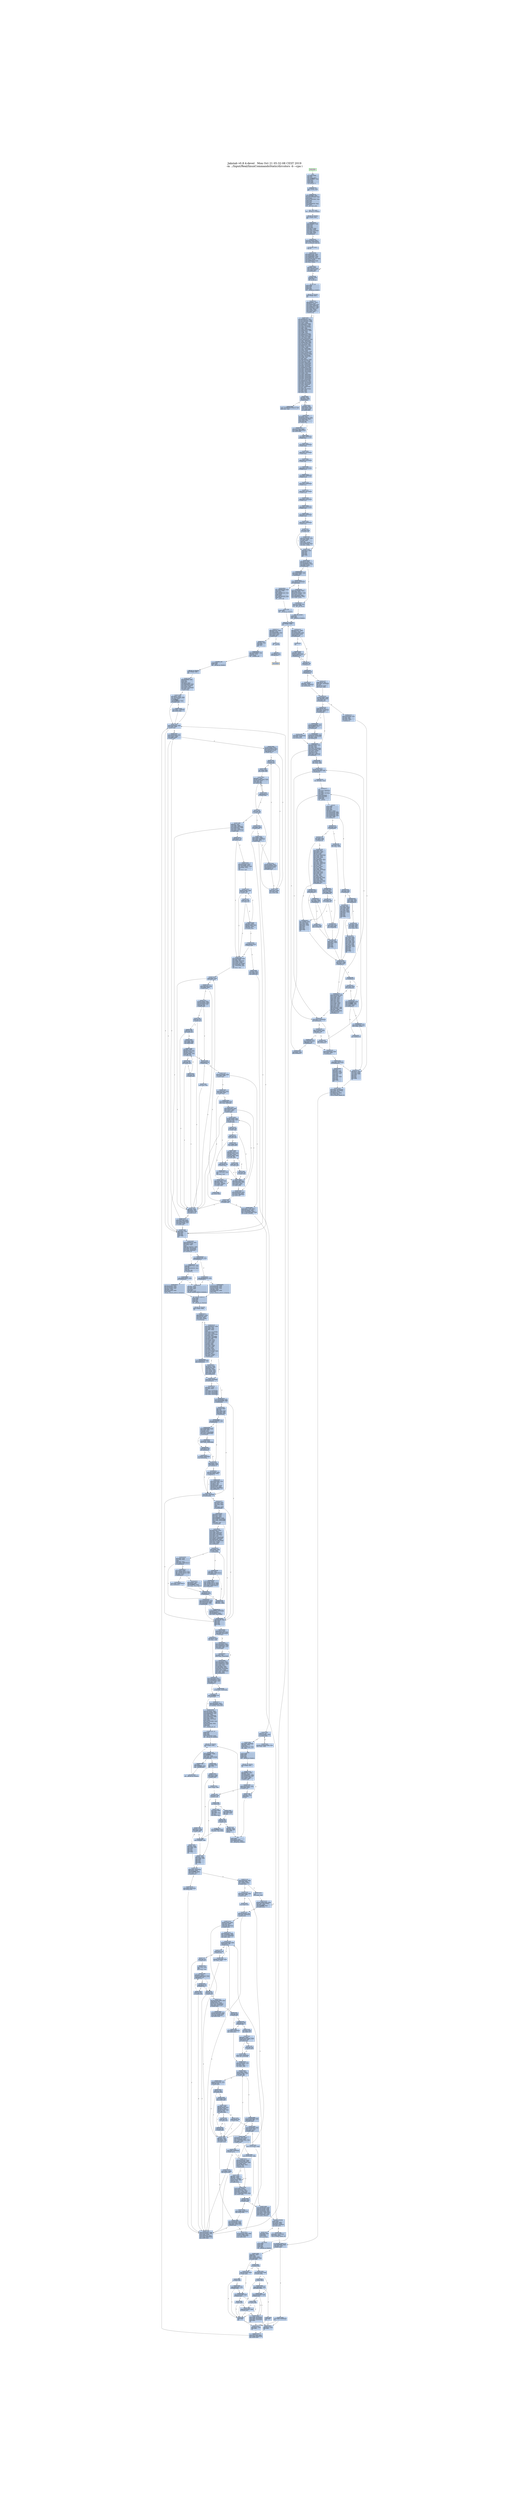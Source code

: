 digraph G {
node[shape=rectangle,style=filled,fillcolor=lightsteelblue,color=lightsteelblue]
bgcolor="transparent"
graph [label="Jakstab v0.8.4-devel   Mon Oct 21 05:32:08 CEST 2019\n-m ../Input/Real/linuxCommandsStatic/dircolors -b --cpa i", labelloc=t, fontsize=35, pad=30]
"0x08048740_0"[label="start\nxorl %ebp, %ebp\lpopl %esi\lmovl %esp, %ecx\landl $0xfffffff0, %esp\lpushl %eax\lpushl %esp\lpushl %edx\lcall 0x08048773\l"];
"0x08048750_0"[label="0x08048750\naddl $0xa38b0, %ebx\lleal -647376(%ebx), %eax\lpushl %eax\lleal -647536(%ebx), %eax\lpushl %eax\lpushl %ecx\lpushl %esi\lmovl $0x80497fe, %eax\lpushl %eax\lcall __libc_start_main\l"];
"0x08048773_0"[label="0x08048773\nmovl (%esp), %ebx\lret\l"];
"0x08048780_0"[label="_dl_relocate_static_...\nrepz ret\l"];
"0x08048790_0"[label="__x86.get_pc_thunk.b...\nmovl (%esp), %ebx\lret\l"];
"0x08049c59_0"[label="__x86.get_pc_thunk.a...\nmovl (%esp), %eax\lret\l"];
"0x0804c1cb_0"[label="__x86.get_pc_thunk.d...\nmovl (%esp), %edx\lret\l"];
"0x0804c526_0"[label="__x86.get_pc_thunk.c...\nmovl (%esp), %ecx\lret\l"];
"0x0804d1c0_0"[label="get_common_indeces.c...\npushl %ebp\lpushl %edi\lpushl %esi\lpushl %ebx\lcall __x86.get_pc_thunk.bp\l"];
"0x0804d1c9_0"[label="0x0804d1c9\naddl $0x9ee37, %ebp\lsubl $0x108, %esp\ltestl %eax, %eax\lmovl %ecx, (%esp)\lje 0x0804d3a8\l"];
"0x0804d1e0_0"[label="0x0804d1e0\nmovl $0x80edc20, %ebp\lmovl %eax, %esi\lmovl %edx, %edi\lmovl $0x1, %eax\lcpuid \lmovl %edx, 0x14(%ebp)\lmovl %eax, %edx\lmovl %ecx, 0x10(%ebp)\lshrl $0x8, %edx\lmovl %ebx, 0xc(%ebp)\lmovl %eax, 0x8(%ebp)\landl $0xf, %edx\lmovl (%esp), %ecx\lmovl %edx, (%esi)\lmovl %eax, %edx\lshrl $0x4, %edx\landl $0xf, %edx\lmovl %edx, (%edi)\lmovl %eax, %edx\lshrl $0xc, %edx\landl $0xf0, %edx\lmovl %edx, (%ecx)\lmovl 0x11c(%esp), %edx\lmovl %eax, %ecx\landl $0xf, %ecx\lmovl %ecx, (%edx)\lcmpl $0xf, (%esi)\lje 0x0804d391\l"];
"0x0804d238_0"[label="0x0804d238\ncmpl $0x6, 0x4(%ebp)\ljle 0x0804d253\l"];
"0x0804d23e_0"[label="0x0804d23e\nmovl $0x7, %eax\lxorl %ecx, %ecx\lcpuid \lmovl %eax, 0x18(%ebp)\lmovl %ebx, 0x1c(%ebp)\lmovl %ecx, 0x20(%ebp)\lmovl %edx, 0x24(%ebp)\l"];
"0x0804d253_0"[label="0x0804d253\nmovl 0x10(%ebp), %ebx\ltestl $0x8000000, %ebx\lje 0x0804d386\l"];
"0x0804d262_0"[label="0x0804d262\nxorl %ecx, %ecx\llgdt %ax\lmovl %eax, %edx\landl $0x6, %edx\lcmpl $0x6, %edx\lje 0x0804d3b3\l"];
"0x0804d275_0"[label="0x0804d275\ncmpl $0xc, 0x4(%ebp)\ljle 0x0804d386\l"];
"0x0804d27f_0"[label="0x0804d27f\nmovl $0xd, %esi\lxorl %ecx, %ecx\lmovl %esi, %eax\lcpuid \ltestl %ebx, %ebx\lje 0x0804d386\l"];
"0x0804d292_0"[label="0x0804d292\naddl $0x7f, %ebx\lmovl %esi, %eax\lmovl $0x1, %ecx\landl $0xffffffc0, %ebx\lmovl %ebx, 0x40(%ebp)\lmovl %ebx, 0x44(%ebp)\lcpuid \ltestb $0x2, %al\lje 0x0804d386\l"];
"0x0804d2af_0"[label="0x0804d2af\nleal 0x8(%esp), %ecx\lmovl $0x3, %eax\lmovl %ebp, 0x4(%esp)\lmovl $0x0, 0x8(%esp)\lmovl $0xa0, 0xc(%esp)\lmovl $0x2, %esi\lmovl $0x240, 0x10(%esp)\lmovl $0xa0, 0x88(%esp)\lleal 0x88(%esp), %edi\lmovl $0x100, 0x8c(%esp)\lmovl %ecx, (%esp)\lmovl %eax, %ebp\ljmp 0x0804d33c\l"];
"0x0804d300_0"[label="0x0804d300\nmovl $0xd, %eax\lmovl %esi, %ecx\lcpuid \lcmpl $0x2, %esi\lmovl %eax, (%edi,%esi,4)\lje 0x0804d336\l"];
"0x0804d311_0"[label="0x0804d311\nmovl (%esp), %ebx\lmovl -4(%edi,%esi,4), %eax\laddl -4(%ebx,%esi,4), %eax\landl $0x2, %ecx\lje 0x0804d41e\l"];
"0x0804d325_0"[label="0x0804d325\nmovl (%esp), %ecx\laddl $0x3f, %eax\landl $0xffffffc0, %eax\lmovl %eax, (%ecx,%esi,4)\l"];
"0x0804d331_0"[label="0x0804d331\ncmpl $0x20, %ebp\lje 0x0804d362\l"];
"0x0804d336_0"[label="0x0804d336\naddl $0x1, %esi\laddl $0x1, %ebp\l"];
"0x0804d33c_0"[label="0x0804d33c\nmovl $0xee, %eax\lbtl %esi, %eax\ljb 0x0804d300\l"];
"0x0804d346_0"[label="0x0804d346\ncmpl $0x2, %esi\lmovl $0x0, (%edi,%esi,4)\lje 0x0804d336\l"];
"0x0804d352_0"[label="0x0804d352\nmovl (%esp), %ebx\lmovl -4(%edi,%esi,4), %eax\laddl -4(%ebx,%esi,4), %eax\lmovl %eax, (%ebx,%esi,4)\ljmp 0x0804d331\l"];
"0x0804d362_0"[label="0x0804d362\nmovl 0x104(%esp), %eax\laddl 0x84(%esp), %eax\lmovl 0x4(%esp), %ebp\lje 0x0804d386\l"];
"0x0804d376_0"[label="0x0804d376\norl $0x400000, 0x48(%ebp)\laddl $0x7f, %eax\landl $0xffffffc0, %eax\lmovl %eax, 0x40(%ebp)\l"];
"0x0804d386_0"[label="0x0804d386\naddl $0x108, %esp\lpopl %ebx\lpopl %esi\lpopl %edi\lpopl %ebp\lret\l"];
"0x0804d391_0"[label="0x0804d391\nshrl $0x14, %eax\lmovzbl %al, %eax\laddl $0xf, %eax\lmovl %eax, (%esi)\lmovl (%esp), %eax\lmovl (%eax), %eax\laddl %eax, (%edi)\ljmp 0x0804d238\l"];
"0x0804d3a8_0"[label="0x0804d3a8\nmovl $0x80edc20, %ebp\ljmp 0x0804d238\l"];
"0x0804d3b3_0"[label="0x0804d3b3\ntestl $0x10000000, %ebx\lje 0x0804d3da\l"];
"0x0804d3bb_0"[label="0x0804d3bb\nmovl 0x48(%ebp), %edx\lmovl %edx, %ecx\lorl $0x40, %ecx\ltestb $0x20, 0x1c(%ebp)\lmovl %ecx, 0x48(%ebp)\lje 0x0804d3d5\l"];
"0x0804d3cc_0"[label="0x0804d3cc\norl $0x440, %edx\lmovl %edx, 0x48(%ebp)\l"];
"0x0804d3d5_0"[label="0x0804d3d5\nandb $0x10, %bh\ljne 0x0804d415\l"];
"0x0804d3da_0"[label="0x0804d3da\nandl $0xe0, %eax\lcmpl $0xe0, %eax\ljne 0x0804d275\l"];
"0x0804d3ea_0"[label="0x0804d3ea\nmovl 0x1c(%ebp), %edx\ltestl $0x10000, %edx\lje 0x0804d275\l"];
"0x0804d3f9_0"[label="0x0804d3f9\nmovl 0x48(%ebp), %eax\lmovl %eax, %ecx\lorb $0x10, %ah\lorb $0x30, %ch\landl $0x20000, %edx\lcmovnel %ecx, %eax\lmovl %eax, 0x48(%ebp)\ljmp 0x0804d275\l"];
"0x0804d415_0"[label="0x0804d415\norl $0x80, 0x48(%ebp)\ljmp 0x0804d3da\l"];
"0x0804d41e_0"[label="0x0804d41e\nmovl %eax, (%ebx,%esi,4)\ljmp 0x0804d331\l"];
"0x0804d430_0"[label="__libc_start_main\ncall __x86.get_pc_thunk.ax\l"];
"0x0804d435_0"[label="0x0804d435\naddl $0x9ebcb, %eax\lpushl %edi\lpushl %esi\lpushl %ebx\lsubl $0x70, %esp\lmovl $0x0, %edx\lmovl %eax, 0xc(%esp)\lxorl %eax, %eax\ltestl %edx, %edx\lje 0x0804d459\l"];
"0x0804d459_0"[label="0x0804d459\nmovl 0xc(%esp), %edi\lmovl %eax, 0xe30(%edi)\lcall _dl_relocate_static_pie\l"];
"0x0804d468_0"[label="0x0804d468\nmovl 0x88(%esp), %eax\lmovl 0x84(%esp), %esi\lmovl $0x80edbe4, %edx\lmovl 0x98(%esp), %ecx\lleal 0x4(%eax,%esi,4), %eax\lmovl %eax, (%edx)\lmovl $0x80ebec8, %edx\lmovl %ecx, (%edx)\l"];
"0x0804d491_0"[label="0x0804d491\naddl $0x4, %eax\lmovl -4(%eax), %edx\ltestl %edx, %edx\ljne 0x0804d491\l"];
"0x0804d49b_0"[label="0x0804d49b\nsubl $0xc, %esp\lpushl %eax\lcall _dl_aux_init\l"];
"0x0804d4a4_0"[label="0x0804d4a4\naddl $0x10, %esp\lmovl 0xc(%esp), %esi\lmovl $0x80ee230, %eax\lcmpl $0x0, (%eax)\ljne 0x0804d4e2\l"];
"0x0804d4b6_0"[label="0x0804d4b6\nmovl $0x8048000, %edx\ltestl %edx, %edx\lje 0x0804d4e2\l"];
"0x0804d4c0_0"[label="0x0804d4c0\ncmpw $0x20, 0x2a(%edx)\ljne 0x0804d8b4\l"];
"0x0804d4cb_0"[label="0x0804d4cb\nmovl 0x1c(%edx), %ecx\laddl %edx, %ecx\lmovzwl 0x2c(%edx), %edx\lmovl %ecx, (%eax)\lmovl 0xc(%esp), %eax\lmovl $0x80ee250, %eax\lmovl %edx, (%eax)\l"];
"0x0804d4e2_0"[label="0x0804d4e2\nmovl 0xc(%esp), %esi\lmovl %esi, %ebx\lcall __libc_init_secure\l"];
"0x0804d4ed_0"[label="0x0804d4ed\nmovl $0x80edbe4, %eax\lsubl $0xc, %esp\lpushl (%eax)\lcall __tunables_init\l"];
"0x0804d4fd_0"[label="0x0804d4fd\nmovl $0x80edc20, %esi\laddl $0x10, %esp\lxorl %eax, %eax\lcpuid \lcmpl $0x756e6547, %ebx\lmovl $0x0, 0x1c(%esp)\lmovl $0x0, 0x20(%esp)\lmovl %eax, 0x4(%esi)\ljne 0x0804d7ef\l"];
"0x0804d529_0"[label="0x0804d529\ncmpl $0x6c65746e, %ecx\ljne 0x0804d7ef\l"];
"0x0804d535_0"[label="0x0804d535\ncmpl $0x49656e69, %edx\lje 0x0804d97b\l"];
"0x0804d541_0"[label="0x0804d541\nsubl $0xc, %esp\lxorl %eax, %eax\lxorl %ecx, %ecx\lpushl $0x0\lxorl %edx, %edx\lcall get_common_indeces.constprop.1\l"];
"0x0804d551_0"[label="0x0804d551\naddl $0x10, %esp\lmovl $0x3, %eax\l"];
"0x0804d559_0"[label="0x0804d559\nmovl 0xc(%esp), %ecx\lmovl $0x80edc20, %edx\lmovl 0x14(%edx), %ecx\ltestb $0x1, %ch\lje 0x0804d572\l"];
"0x0804d56b_0"[label="0x0804d56b\norl $0x4000, 0x48(%edx)\l"];
"0x0804d572_0"[label="0x0804d572\nandb $0xffffff80, %ch\lje 0x0804d588\l"];
"0x0804d577_0"[label="0x0804d577\nmovl 0xc(%esp), %ecx\lmovl $0x80edc20, %edx\lorl $0x8000, 0x48(%edx)\l"];
"0x0804d588_0"[label="0x0804d588\nmovl 0xc(%esp), %edi\lmovl 0x1c(%esp), %edx\lmovl $0x80edc20, %esi\lmovl %edi, %ebx\lmovl %edx, 0x38(%esi)\lmovl 0x20(%esp), %edx\lmovl %eax, (%esi)\lmovl %edx, 0x3c(%esi)\lpushl %eax\lleal -443152(%edi), %eax\lpushl %eax\lleal 0x3c(%esp), %eax\lpushl %eax\lpushl $0x0\lcall __tunable_get_val\l"];
"0x0804d7ef_0"[label="0x0804d7ef\ncmpl $0x68747541, %ebx\lsete %bl\lcmpl $0x444d4163, %ecx\lsete %al\ltestb %al, %bl\lje 0x0804d541\l"];
"0x0804d809_0"[label="0x0804d809\ncmpl $0x69746e65, %edx\ljne 0x0804d541\l"];
"0x0804d815_0"[label="0x0804d815\nleal 0x2c(%esp), %ecx\lleal 0x20(%esp), %edx\lleal 0x1c(%esp), %eax\lsubl $0xc, %esp\lleal 0x3c(%esp), %ebx\lpushl %ebx\lcall get_common_indeces.constprop.1\l"];
"0x0804d8b4_0"[label="0x0804d8b4\nleal -196008(%esi), %eax\lmovl %esi, %ebx\lpushl %eax\lleal -196189(%esi), %eax\lpushl $0xb4\lpushl %eax\lleal -196136(%esi), %eax\lpushl %eax\lcall __assert_fail\l"];
"0x0804d97b_0"[label="0x0804d97b\nleal 0x20(%esp), %edx\lleal 0x24(%esp), %ecx\lleal 0x1c(%esp), %eax\lsubl $0xc, %esp\lleal 0x34(%esp), %ebx\lpushl %ebx\lcall get_common_indeces.constprop.1\l"];
"0x0804d994_0"[label="0x0804d994\naddl $0x10, %esp\lmovl 0x48(%esi), %edx\lcmpl $0x6, 0x1c(%esp)\lje 0x0804d9e7\l"];
"0x0804d9a1_0"[label="0x0804d9a1\nmovl 0xc(%esp), %eax\lmovl $0x80edc20, %edx\lmovl 0x48(%edx), %eax\ltestb $0x4, %ah\lje 0x0804d9b9\l"];
"0x0804d9b3_0"[label="0x0804d9b3\norb $0x8, %ah\lmovl %eax, 0x48(%edx)\l"];
"0x0804d9b9_0"[label="0x0804d9b9\nmovl 0xc(%esp), %eax\lmovl $0x80edc20, %edx\lmovl 0x48(%edx), %eax\lmovl %eax, %ecx\lorl $0x20000, %eax\lorl $0x100000, %ecx\ltestb $0x8, 0x1f(%edx)\lcmovel %ecx, %eax\lmovl %eax, 0x48(%edx)\lmovl $0x1, %eax\ljmp 0x0804d559\l"];
"0x0804db32_0"[label="__x86.get_pc_thunk.b...\nmovl (%esp), %ebp\lret\l"];
"0x0804de89_0"[label="__x86.get_pc_thunk.s...\nmovl (%esp), %esi\lret\l"];
"0x080505b0_0"[label="__assert_fail\npushl %ebx\lcall __x86.get_pc_thunk.bx\l"];
"0x08054193_0"[label="__x86.get_pc_thunk.d...\nmovl (%esp), %edi\lret\l"];
"0x0807c370_0"[label="__sbrk\npushl %ebp\lpushl %edi\lpushl %esi\lpushl %ebx\lcall __x86.get_pc_thunk.si\l"];
"0x0807c379_0"[label="0x0807c379\naddl $0x6fc87, %esi\lsubl $0xc, %esp\lmovl $0x80edccc, %ebp\lmovl 0x20(%esp), %edi\lmovl (%ebp), %ebx\ltestl %ebx, %ebx\lje 0x0807c39d\l"];
"0x0807c393_0"[label="0x0807c393\nmovl 0xe30(%esi), %eax\ltestl %eax, %eax\lje 0x0807c3b1\l"];
"0x0807c39d_0"[label="0x0807c39d\nsubl $0xc, %esp\lpushl $0x0\lcall brk\l"];
"0x0807c3a7_0"[label="0x0807c3a7\naddl $0x10, %esp\ltestl %eax, %eax\ljs 0x0807c3d0\l"];
"0x0807c3ae_0"[label="0x0807c3ae\nmovl (%ebp), %ebx\l"];
"0x0807c3b1_0"[label="0x0807c3b1\ncmpl $0x0, %edi\lje 0x0807c3d5\l"];
"0x0807c3b6_0"[label="0x0807c3b6\njle 0x0807c400\l"];
"0x0807c3b8_0"[label="0x0807c3b8\nmovl %ebx, %eax\laddl %edi, %eax\lsetb %al\l"];
"0x0807c3bf_0"[label="0x0807c3bf\ntestb %al, %al\lje 0x0807c3e0\l"];
"0x0807c3c3_0"[label="0x0807c3c3\nmovl $0xffffffe0, %eax\lmovl $0xc, %gs:(%eax)\l"];
"0x0807c3d0_0"[label="0x0807c3d0\nmovl $0xffffffff, %ebx\l"];
"0x0807c3d5_0"[label="0x0807c3d5\naddl $0xc, %esp\lmovl %ebx, %eax\lpopl %ebx\lpopl %esi\lpopl %edi\lpopl %ebp\lret\l"];
"0x0807c3e0_0"[label="0x0807c3e0\nsubl $0xc, %esp\laddl %ebx, %edi\lpushl %edi\lcall brk\l"];
"0x0807c3eb_0"[label="0x0807c3eb\naddl $0x10, %esp\ltestl %eax, %eax\ljs 0x0807c3d0\l"];
"0x0807c3f2_0"[label="0x0807c3f2\naddl $0xc, %esp\lmovl %ebx, %eax\lpopl %ebx\lpopl %esi\lpopl %edi\lpopl %ebp\lret\l"];
"0x0807c400_0"[label="0x0807c400\nmovl %edi, %eax\lnegl %eax\lcmpl %ebx, %eax\lseta %al\ljmp 0x0807c3bf\l"];
"0x0807e880_0"[label="do_tunable_update_va...\nmovl 0x4(%eax), %ecx\lcmpl $0x3, %ecx\lje 0x0807e8d0\l"];
"0x0807e888_0"[label="0x0807e888\ncmpl $0x1, %ecx\lpushl %ebx\lmovl (%edx), %ebx\lmovl 0x4(%edx), %edx\lje 0x0807e8a8\l"];
"0x0807e893_0"[label="0x0807e893\njae 0x0807e8a8\l"];
"0x0807e895_0"[label="0x0807e895\ncmpl 0xc(%eax), %edx\ljle 0x0807e8d8\l"];
"0x0807e89a_0"[label="0x0807e89a\ncmpl 0x14(%eax), %edx\ljl 0x0807e8c0\l"];
"0x0807e89f_0"[label="0x0807e89f\njle 0x0807e8bb\l"];
"0x0807e8a1_0"[label="0x0807e8a1\npopl %ebx\lret\l"];
"0x0807e8a8_0"[label="0x0807e8a8\ncmpl 0xc(%eax), %edx\lja 0x0807e8b4\l"];
"0x0807e8ad_0"[label="0x0807e8ad\njb 0x0807e8a1\l"];
"0x0807e8af_0"[label="0x0807e8af\ncmpl 0x8(%eax), %ebx\ljb 0x0807e8a1\l"];
"0x0807e8b4_0"[label="0x0807e8b4\ncmpl 0x14(%eax), %edx\ljb 0x0807e8c0\l"];
"0x0807e8b9_0"[label="0x0807e8b9\nja 0x0807e8a1\l"];
"0x0807e8bb_0"[label="0x0807e8bb\ncmpl 0x10(%eax), %ebx\lja 0x0807e8a1\l"];
"0x0807e8c0_0"[label="0x0807e8c0\nmovl %ebx, 0x18(%eax)\lmovl %edx, 0x1c(%eax)\lmovb $0x1, 0x20(%eax)\lpopl %ebx\lret\l"];
"0x0807e8d0_0"[label="0x0807e8d0\nmovl %edx, 0x18(%eax)\lret\l"];
"0x0807e8d8_0"[label="0x0807e8d8\njl 0x0807e8a1\l"];
"0x0807e8da_0"[label="0x0807e8da\ncmpl 0x8(%eax), %ebx\ljae 0x0807e89a\l"];
"0x0807e8df_0"[label="0x0807e8df\npopl %ebx\lret\l"];
"0x0807e8f0_0"[label="tunable_initialize\npushl %ebx\lmovl %eax, %ebx\lsubl $0x18, %esp\lcmpl $0x3, 0x4(%eax)\ljne 0x0807e910\l"];
"0x0807e8fc_0"[label="0x0807e8fc\nmovb $0x1, 0x20(%eax)\lmovl %ebx, %eax\lcall do_tunable_update_val\l"];
"0x0807e907_0"[label="0x0807e907\naddl $0x18, %esp\lpopl %ebx\lret\l"];
"0x0807e910_0"[label="0x0807e910\nsubl $0x8, %esp\lpushl $0x0\lpushl %edx\lcall _dl_strtoul\l"];
"0x0807e91b_0"[label="0x0807e91b\nmovl %eax, 0x18(%esp)\lmovl %edx, 0x1c(%esp)\laddl $0x10, %esp\lleal 0x8(%esp), %edx\lmovl %ebx, %eax\lcall do_tunable_update_val\l"];
"0x0807e931_0"[label="0x0807e931\naddl $0x18, %esp\lpopl %ebx\lret\l"];
"0x0807e960_0"[label="__tunables_init\npushl %ebp\lpushl %edi\lcall __x86.get_pc_thunk.di\l"];
"0x0807e967_0"[label="0x0807e967\naddl $0x6d699, %edi\lpushl %esi\lpushl %ebx\lsubl $0x3c, %esp\lmovl $0x80ebecc, %eax\lmovl %edi, 0xc(%esp)\lmovl (%eax), %esi\lmovl %eax, 0x18(%esp)\ltestl %esi, %esi\lje 0x0807e9a0\l"];
"0x0807e986_0"[label="0x0807e986\nmovl $0x21, %eax\lleal -182201(%edi), %ebx\lxorl %ecx, %ecx\lint $0xffffff80\lcmpl $0xfffff000, %eax\ljbe 0x0807ecab\l"];
"0x0807e9a0_0"[label="0x0807e9a0\nmovl 0x50(%esp), %eax\ltestl %eax, %eax\lje 0x0807eadf\l"];
"0x0807e9ac_0"[label="0x0807e9ac\nmovl 0x50(%esp), %eax\lmovl (%eax), %ebp\ltestl %ebp, %ebp\lje 0x0807eadf\l"];
"0x0807e9ba_0"[label="0x0807e9ba\nmovzbl (%ebp), %ecx\lmovl 0x50(%esp), %eax\lleal 0x4(%eax), %ebx\lcmpb $0x3d, %cl\lje 0x0807eb52\l"];
"0x0807e9ce_0"[label="0x0807e9ce\ntestb %cl, %cl\lje 0x0807eb52\l"];
"0x0807e9d6_0"[label="0x0807e9d6\nxorl %eax, %eax\ljmp 0x0807e9e5\l"];
"0x0807e9e0_0"[label="0x0807e9e0\ncmpb $0x3d, %dl\lje 0x0807e9f3\l"];
"0x0807e9e5_0"[label="0x0807e9e5\naddl $0x1, %eax\lmovzbl (%ebp,%eax), %edx\lmovl %eax, %esi\ltestb %dl, %dl\ljne 0x0807e9e0\l"];
"0x0807e9f3_0"[label="0x0807e9f3\ntestb %dl, %dl\lje 0x0807eb30\l"];
"0x0807e9fb_0"[label="0x0807e9fb\naddl $0x1, %esi\ltestl %ebx, %ebx\lmovl %ebx, 0x8(%esp)\lleal (%ebp,%esi), %eax\lmovl %ecx, %edi\lmovl %eax, 0x14(%esp)\lje 0x0807eadf\l"];
"0x0807ea14_0"[label="0x0807ea14\ncmpb $0x47, %cl\ljne 0x0807ea51\l"];
"0x0807ea19_0"[label="0x0807ea19\nmovl 0xc(%esp), %ecx\lleal 0x1(%ebp), %eax\lleal -182215(%ecx), %ebx\lmovl $0x4c, %ecx\lnop \lleal (%esi), %esi\l"];
"0x0807ea30_0"[label="0x0807ea30\nmovzbl (%eax), %edx\ltestb %dl, %dl\lje 0x0807ea51\l"];
"0x0807ea37_0"[label="0x0807ea37\ncmpb %cl, %dl\ljne 0x0807ea51\l"];
"0x0807ea3b_0"[label="0x0807ea3b\naddl $0x1, %ebx\lmovzbl (%ebx), %ecx\laddl $0x1, %eax\ltestb %cl, %cl\ljne 0x0807ea30\l"];
"0x0807ea48_0"[label="0x0807ea48\ncmpb $0x3d, (%eax)\lje 0x0807ebdf\l"];
"0x0807ea51_0"[label="0x0807ea51\nmovl 0x18(%esp), %eax\lxorl %edi, %edi\lmovl %ebp, 0x4(%esp)\lmovl (%eax), %eax\lmovl %eax, 0x10(%esp)\lmovl 0xc(%esp), %eax\lleal -1344(%eax), %esi\lnop \lleal (%esi), %esi\l"];
"0x0807ea70_0"[label="0x0807ea70\ncmpb $0x0, (%esi)\ljne 0x0807eac0\l"];
"0x0807ea75_0"[label="0x0807ea75\nmovl 0x8(%esi), %ebp\ltestl %ebp, %ebp\lje 0x0807eac0\l"];
"0x0807ea7c_0"[label="0x0807ea7c\nmovzbl (%ebp), %edx\lmovl 0x4(%esp), %ebx\lmovzbl (%ebx), %eax\ltestb %dl, %dl\lje 0x0807eab8\l"];
"0x0807ea8b_0"[label="0x0807ea8b\ntestb %al, %al\lje 0x0807eac0\l"];
"0x0807ea8f_0"[label="0x0807ea8f\ncmpb %al, %dl\ljne 0x0807eac0\l"];
"0x0807ea93_0"[label="0x0807ea93\nmovl %ebp, %ecx\lmovl %ebx, %edx\ljmp 0x0807eaa8\l"];
"0x0807eaa0_0"[label="0x0807eaa0\ncmpb %al, %bl\ljne 0x0807eac0\l"];
"0x0807eaa4_0"[label="0x0807eaa4\ntestb %al, %al\lje 0x0807eac0\l"];
"0x0807eaa8_0"[label="0x0807eaa8\naddl $0x1, %ecx\lmovzbl (%ecx), %ebx\laddl $0x1, %edx\lmovzbl (%edx), %eax\ltestb %bl, %bl\ljne 0x0807eaa0\l"];
"0x0807eab8_0"[label="0x0807eab8\ncmpb $0x3d, %al\lje 0x0807eaf0\l"];
"0x0807eabc_0"[label="0x0807eabc\nleal (%esi), %esi\l"];
"0x0807eac0_0"[label="0x0807eac0\naddl $0x1, %edi\laddl $0x2c, %esi\lcmpl $0x16, %edi\ljne 0x0807ea70\l"];
"0x0807eacb_0"[label="0x0807eacb\nmovl 0x8(%esp), %eax\lmovl %eax, 0x50(%esp)\lmovl 0x50(%esp), %eax\ltestl %eax, %eax\ljne 0x0807e9ac\l"];
"0x0807eadf_0"[label="0x0807eadf\naddl $0x3c, %esp\lpopl %ebx\lpopl %esi\lpopl %edi\lpopl %ebp\lret\l"];
"0x0807eaf0_0"[label="0x0807eaf0\nmovl 0x10(%esp), %edx\ltestl %edx, %edx\lje 0x0807eb04\l"];
"0x0807eaf8_0"[label="0x0807eaf8\nmovl 0x4(%esi), %eax\ltestl %eax, %eax\lje 0x0807eb5b\l"];
"0x0807eaff_0"[label="0x0807eaff\ncmpl $0x2, %eax\ljne 0x0807eac0\l"];
"0x0807eb04_0"[label="0x0807eb04\nimull $0x2c, %edi, %eax\lmovl 0xc(%esp), %edi\lmovl 0x14(%esp), %edx\lleal -1376(%edi,%eax), %eax\lcall tunable_initialize\l"];
"0x0807eb1b_0"[label="0x0807eb1b\nmovl 0x8(%esp), %eax\lmovl %eax, 0x50(%esp)\ljmp 0x0807e9a0\l"];
"0x0807eb30_0"[label="0x0807eb30\ntestl %ebx, %ebx\lje 0x0807eadf\l"];
"0x0807eb34_0"[label="0x0807eb34\nmovl (%ebx), %ebp\lmovl %ebx, 0x50(%esp)\ltestl %ebp, %ebp\lje 0x0807eadf\l"];
"0x0807eb3e_0"[label="0x0807eb3e\nmovzbl (%ebp), %ecx\lmovl 0x50(%esp), %eax\lleal 0x4(%eax), %ebx\lcmpb $0x3d, %cl\ljne 0x0807e9ce\l"];
"0x0807eb52_0"[label="0x0807eb52\nmovl %ecx, %edx\lxorl %esi, %esi\ljmp 0x0807e9f3\l"];
"0x0807eb5b_0"[label="0x0807eb5b\nmovl 0x50(%esp), %eax\lmovl %eax, 0x8(%esp)\l"];
"0x0807eb63_0"[label="0x0807eb63\nmovl 0x8(%esp), %eax\lmovl (%eax), %eax\ltestl %eax, %eax\lje 0x0807ebb4\l"];
"0x0807eb6d_0"[label="0x0807eb6d\nmovzbl (%ebp), %ecx\lmovzbl (%eax), %edx\ltestb %cl, %cl\lje 0x0807eba0\l"];
"0x0807eb78_0"[label="0x0807eb78\ntestb %dl, %dl\lje 0x0807eba5\l"];
"0x0807eb7c_0"[label="0x0807eb7c\ncmpb %dl, %cl\ljne 0x0807eba5\l"];
"0x0807eb80_0"[label="0x0807eb80\nmovl %ebp, %ecx\ljmp 0x0807eb90\l"];
"0x0807eb88_0"[label="0x0807eb88\ncmpb %dl, %bl\ljne 0x0807eba5\l"];
"0x0807eb8c_0"[label="0x0807eb8c\ntestb %dl, %dl\lje 0x0807eba5\l"];
"0x0807eb90_0"[label="0x0807eb90\naddl $0x1, %ecx\lmovzbl (%ecx), %ebx\laddl $0x1, %eax\lmovzbl (%eax), %edx\ltestb %bl, %bl\ljne 0x0807eb88\l"];
"0x0807eba0_0"[label="0x0807eba0\ncmpb $0x3d, %dl\lje 0x0807ebc4\l"];
"0x0807eba5_0"[label="0x0807eba5\naddl $0x4, 0x8(%esp)\lmovl 0x8(%esp), %eax\lmovl (%eax), %eax\ltestl %eax, %eax\ljne 0x0807eb6d\l"];
"0x0807ebb4_0"[label="0x0807ebb4\nmovl 0x50(%esp), %ecx\lmovl 0x4(%esi), %eax\lmovl %ecx, 0x8(%esp)\ljmp 0x0807eaff\l"];
"0x0807ebc4_0"[label="0x0807ebc4\nmovl 0x8(%esp), %eax\lnop \lleal (%esi), %esi\l"];
"0x0807ebd0_0"[label="0x0807ebd0\nmovl 0x4(%eax), %edx\laddl $0x4, %eax\lmovl %edx, -4(%eax)\ltestl %edx, %edx\ljne 0x0807ebd0\l"];
"0x0807ebdd_0"[label="0x0807ebdd\njmp 0x0807eb63\l"];
"0x0807ebdf_0"[label="0x0807ebdf\nxorl %edx, %edx\lmovl %edi, %ecx\ljmp 0x0807ebef\l"];
"0x0807ebe8_0"[label="0x0807ebe8\nmovzbl 0x1(%ebp,%edx), %ecx\lmovl %eax, %edx\l"];
"0x0807ebef_0"[label="0x0807ebef\ntestb %cl, %cl\lleal 0x1(%edx), %eax\ljne 0x0807ebe8\l"];
"0x0807ebf6_0"[label="0x0807ebf6\nmovl %edx, 0x4(%esp)\lsubl $0xc, %esp\lpushl %eax\lmovl 0x1c(%esp), %ebx\lcall __sbrk\l"];
"0x0807ec07_0"[label="0x0807ec07\nmovl %eax, 0x34(%esp)\laddl $0x10, %esp\lcmpl $0xffffffff, %eax\lmovl %eax, %ecx\lje 0x0807ee70\l"];
"0x0807ec19_0"[label="0x0807ec19\nmovl 0x4(%esp), %edx\ltestl %edx, %edx\lleal -1(%edx), %eax\lje 0x0807ee56\l"];
"0x0807ec28_0"[label="0x0807ec28\nnop \lleal (%esi), %esi\l"];
"0x0807ec30_0"[label="0x0807ec30\nmovzbl (%ebp,%eax), %edx\lmovb %dl, (%ecx,%eax)\lsubl $0x1, %eax\lcmpl $0xffffffff, %eax\ljne 0x0807ec30\l"];
"0x0807ec40_0"[label="0x0807ec40\naddl 0x24(%esp), %esi\lmovl %esi, 0x2c(%esp)\lje 0x0807ec94\l"];
"0x0807ec4a_0"[label="0x0807ec4a\nmovzbl (%esi), %eax\lmovl %esi, %ebp\ltestb %al, %al\lmovb %al, 0x4(%esp)\lje 0x0807ec94\l"];
"0x0807ec57_0"[label="0x0807ec57\nmovl 0xc(%esp), %eax\lleal -1376(%eax), %eax\lmovl %eax, 0x28(%esp)\lleal (%esi), %esi\l"];
"0x0807ec68_0"[label="0x0807ec68\nmovzbl 0x4(%esp), %eax\lcmpb $0x3d, %al\lje 0x0807ecba\l"];
"0x0807ec71_0"[label="0x0807ec71\ncmpb $0x3a, %al\lje 0x0807ecba\l"];
"0x0807ec75_0"[label="0x0807ec75\ntestb %al, %al\lje 0x0807ec94\l"];
"0x0807ec79_0"[label="0x0807ec79\nxorl %edx, %edx\lnop \lleal (%esi), %esi\l"];
"0x0807ec80_0"[label="0x0807ec80\naddl $0x1, %edx\lmovzbl (%ebp,%edx), %eax\lcmpb $0x3d, %al\lje 0x0807ecc1\l"];
"0x0807ec8c_0"[label="0x0807ec8c\ncmpb $0x3a, %al\lje 0x0807ecc1\l"];
"0x0807ec90_0"[label="0x0807ec90\ntestb %al, %al\ljne 0x0807ec80\l"];
"0x0807ec94_0"[label="0x0807ec94\nmovl 0x50(%esp), %eax\lmovl 0x24(%esp), %edi\lmovl %edi, (%eax)\lmovl 0x8(%esp), %eax\lmovl %eax, 0x50(%esp)\ljmp 0x0807e9a0\l"];
"0x0807ecab_0"[label="0x0807ecab\nmovl $0x2, -416(%edi)\ljmp 0x0807e9a0\l"];
"0x0807ecba_0"[label="0x0807ecba\nmovzbl 0x4(%esp), %eax\lxorl %edx, %edx\l"];
"0x0807ecc1_0"[label="0x0807ecc1\ntestb %al, %al\lje 0x0807ec94\l"];
"0x0807ecc5_0"[label="0x0807ecc5\nleal 0x1(%ebp,%edx), %ecx\lcmpb $0x3a, %al\lmovzbl (%ecx), %ebx\lmovl %ecx, 0x10(%esp)\lmovb %bl, 0x1f(%esp)\lje 0x0807edc0\l"];
"0x0807ecdc_0"[label="0x0807ecdc\ntestb %bl, %bl\lje 0x0807edff\l"];
"0x0807ece4_0"[label="0x0807ece4\ncmpb $0x3a, %bl\lje 0x0807edff\l"];
"0x0807eced_0"[label="0x0807eced\nxorl %eax, %eax\ljmp 0x0807ecfc\l"];
"0x0807ecf8_0"[label="0x0807ecf8\ntestb %dl, %dl\lje 0x0807ed08\l"];
"0x0807ecfc_0"[label="0x0807ecfc\naddl $0x1, %eax\lmovzbl (%ecx,%eax), %edx\lcmpb $0x3a, %dl\ljne 0x0807ecf8\l"];
"0x0807ed08_0"[label="0x0807ed08\nmovl %eax, 0x20(%esp)\lmovb %dl, 0x1f(%esp)\l"];
"0x0807ed10_0"[label="0x0807ed10\nmovl 0x28(%esp), %edi\lxorl %esi, %esi\lleal (%esi), %esi\lleal (%edi), %edi\l"];
"0x0807ed20_0"[label="0x0807ed20\nmovl (%edi), %eax\lmovzbl (%eax), %edx\ltestb %dl, %dl\lje 0x0807ed8b\l"];
"0x0807ed29_0"[label="0x0807ed29\nmovzbl 0x4(%esp), %ecx\ltestb %cl, %cl\lje 0x0807ed5d\l"];
"0x0807ed32_0"[label="0x0807ed32\ncmpb %cl, %dl\ljne 0x0807ed5d\l"];
"0x0807ed36_0"[label="0x0807ed36\nmovl %ebp, %edx\ljmp 0x0807ed48\l"];
"0x0807ed40_0"[label="0x0807ed40\ncmpb %bl, %cl\ljne 0x0807ed5d\l"];
"0x0807ed44_0"[label="0x0807ed44\ntestb %bl, %bl\lje 0x0807ed5d\l"];
"0x0807ed48_0"[label="0x0807ed48\naddl $0x1, %eax\lmovzbl (%eax), %ecx\laddl $0x1, %edx\lmovzbl (%edx), %ebx\ltestb %cl, %cl\ljne 0x0807ed40\l"];
"0x0807ed58_0"[label="0x0807ed58\ncmpb $0x3d, %bl\lje 0x0807ed95\l"];
"0x0807ed5d_0"[label="0x0807ed5d\naddl $0x1, %esi\laddl $0x2c, %edi\lcmpl $0x16, %esi\ljne 0x0807ed20\l"];
"0x0807ed68_0"[label="0x0807ed68\nmovl 0x10(%esp), %eax\lmovl 0x20(%esp), %edi\lcmpb $0x0, (%eax,%edi)\lje 0x0807ec94\l"];
"0x0807ed7a_0"[label="0x0807ed7a\nleal 0x1(%eax,%edi), %ebp\lmovzbl (%ebp), %eax\lmovb %al, 0x4(%esp)\ljmp 0x0807ec68\l"];
"0x0807ed8b_0"[label="0x0807ed8b\nmovzbl 0x4(%esp), %ebx\lcmpb $0x3d, %bl\ljne 0x0807ed5d\l"];
"0x0807ed95_0"[label="0x0807ed95\nmovl 0x18(%esp), %eax\lmovl (%eax), %ecx\ltestl %ecx, %ecx\lje 0x0807edd2\l"];
"0x0807ed9f_0"[label="0x0807ed9f\nimull $0x2c, %esi, %eax\lmovl 0xc(%esp), %edi\lmovl -1340(%edi,%eax), %eax\ltestl %eax, %eax\lje 0x0807ee0c\l"];
"0x0807edb1_0"[label="0x0807edb1\nmovl 0x10(%esp), %ebp\l"];
"0x0807edb5_0"[label="0x0807edb5\ncmpl $0x2, %eax\lje 0x0807edd6\l"];
"0x0807edba_0"[label="0x0807edba\nmovl %ebp, 0x10(%esp)\ljmp 0x0807ed68\l"];
"0x0807edc0_0"[label="0x0807edc0\nmovzbl 0x1f(%esp), %eax\lmovl 0x10(%esp), %ebp\lmovb %al, 0x4(%esp)\ljmp 0x0807ec68\l"];
"0x0807edd2_0"[label="0x0807edd2\nmovl 0x10(%esp), %ebp\l"];
"0x0807edd6_0"[label="0x0807edd6\nmovl 0x10(%esp), %edx\lsubl 0x2c(%esp), %edx\laddl 0x14(%esp), %edx\lmovl 0x20(%esp), %eax\lmovb $0x0, (%edx,%eax)\limull $0x2c, %esi, %eax\laddl 0x28(%esp), %eax\lcall tunable_initialize\l"];
"0x0807edff_0"[label="0x0807edff\nmovl $0x0, 0x20(%esp)\ljmp 0x0807ed10\l"];
"0x0807ee0c_0"[label="0x0807ee0c\ncmpb $0x0, 0x1f(%esp)\lje 0x0807ee7d\l"];
"0x0807ee13_0"[label="0x0807ee13\nmovl 0x10(%esp), %eax\lmovl 0x20(%esp), %edi\lleal 0x1(%eax,%edi), %edx\lmovl %ebp, %eax\lmovzbl (%edx), %ecx\ltestb %cl, %cl\lje 0x0807ee38\l"];
"0x0807ee28_0"[label="0x0807ee28\naddl $0x1, %edx\laddl $0x1, %eax\lmovb %cl, -1(%eax)\lmovzbl (%edx), %ecx\ltestb %cl, %cl\ljne 0x0807ee28\l"];
"0x0807ee38_0"[label="0x0807ee38\nmovb $0x0, (%eax)\lmovl 0xc(%esp), %edi\limull $0x2c, %esi, %eax\lmovl $0x0, 0x20(%esp)\lmovl -1340(%edi,%eax), %eax\ljmp 0x0807edb5\l"];
"0x0807ee56_0"[label="0x0807ee56\nmovl 0x24(%esp), %ebx\ltestl %ebx, %ebx\lje 0x0807ec94\l"];
"0x0807ee62_0"[label="0x0807ee62\njmp 0x0807ec40\l"];
"0x0807ee70_0"[label="0x0807ee70\nmovl $0x0, 0x24(%esp)\ljmp 0x0807ec94\l"];
"0x0807ee7d_0"[label="0x0807ee7d\nmovb $0x0, (%ebp)\ljmp 0x0807ec94\l"];
"0x0807ee90_0"[label="__tunable_get_val\npushl %edi\lpushl %esi\lpushl %ebx\lmovl 0x10(%esp), %eax\lcall __x86.get_pc_thunk.dx\l"];
"0x0807ef10_0"[label="_dl_aux_init\npushl %ebp\lpushl %edi\lpushl %esi\lpushl %ebx\lcall __x86.get_pc_thunk.cx\l"];
"0x0807ef19_0"[label="0x0807ef19\naddl $0x6d0e7, %ecx\lsubl $0x74, %esp\lmovl 0x88(%esp), %eax\lmovl %eax, 0x4(%esp)\lmovl $0x80ee21c, %eax\lmovl 0x4(%esp), %edx\lmovl %edx, (%eax)\lmovl (%edx), %eax\ltestl %eax, %eax\lje 0x0807f1ad\l"];
"0x0807ef43_0"[label="0x0807ef43\nmovl $0x80ee244, %esi\lmovl 0x1c00(%ecx), %edi\lmovl 0x1c04(%ecx), %ebp\lmovl (%esi), %ebx\lmovl %edi, 0x30(%esp)\lmovl $0x80ebecc, %edi\lmovl %esi, 0x5c(%esp)\lmovl %ebp, 0x34(%esp)\lxorl %ebp, %ebp\lmovl %ebx, 0x48(%esp)\lmovl 0xb40(%ecx), %ebx\lmovl %ebp, %edx\lmovl (%edi), %esi\lmovl %edi, 0x10(%esp)\lmovl $0x80ee220, %edi\lmovl %ebx, 0x40(%esp)\lmovl -320(%ecx), %ebx\lmovl %esi, 0x4c(%esp)\lmovzwl 0xb0c(%ecx), %esi\lmovl %edi, 0x68(%esp)\lmovl %ebx, 0x54(%esp)\lmovl $0x80ee268, %ebx\lmovw %si, 0x44(%esp)\lmovl $0x80ee23c, %esi\lmovl %ebx, 0x14(%esp)\lmovl (%ebx), %ebx\lmovl %esi, 0x64(%esp)\lmovl %ebx, 0x50(%esp)\lmovl (%esi), %ebx\lmovl 0x1c0c(%ecx), %esi\lmovl %ebx, 0x18(%esp)\lmovl 0x1c08(%ecx), %ebx\lmovl %esi, 0x2c(%esp)\lmovl %ebx, 0x28(%esp)\lmovl (%edi), %esi\lxorl %edi, %edi\lmovl 0xb18(%ecx), %ebx\lmovb %dl, 0x21(%esp)\lmovl 0x4(%esp), %edx\lmovb $0x0, 0x5b(%esp)\lmovl %esi, 0x38(%esp)\lmovb $0x0, 0x5a(%esp)\lmovl %ebx, 0xc(%esp)\lmovl $0x80ee250, %ebx\lmovb $0x0, 0x59(%esp)\lmovb $0x0, 0x58(%esp)\lmovb $0x0, 0x47(%esp)\lmovb $0x0, 0x46(%esp)\lmovl (%ebx), %esi\lmovl %ebx, 0x6c(%esp)\lmovb $0x0, 0x3f(%esp)\lmovb $0x0, 0x3e(%esp)\lmovb $0x0, 0x3d(%esp)\lmovb $0x0, 0x3c(%esp)\lmovl %esi, 0x24(%esp)\lmovl $0x80ee230, %esi\lmovb $0x0, 0x23(%esp)\lmovb $0x0, 0x22(%esp)\lmovl %edi, 0x8(%esp)\lmovl (%esi), %ebx\lmovl %esi, 0x60(%esp)\lxorl %esi, %esi\lmovl %ebx, 0x1c(%esp)\lxorl %ebx, %ebx\lmovl %esi, %esi\lleal (%edi), %edi\l"];
"0x0807f060_0"[label="0x0807f060\nsubl $0x3, %eax\lcmpl $0x1e, %eax\lja 0x0807f09b\l"];
"0x0807f068_0"[label="0x0807f068\nmovl -181408(%ecx,%eax,4), %edi\laddl %ecx, %edi\l"];
"0x0807f09b_0"[label="0x0807f09b\naddl $0x8, %edx\lmovl (%edx), %eax\ltestl %eax, %eax\ljne 0x0807f060\l"];
"0x0807f0a4_0"[label="0x0807f0a4\nleal (%esi), %esi\lmovzbl 0x21(%esp), %ebp\lmovl 0x8(%esp), %edi\lmovl %ebp, %eax\ltestb %al, %al\ljne 0x0807f3ce\l"];
"0x0807f0bb_0"[label="0x0807f0bb\ncmpb $0x0, 0x22(%esp)\lje 0x0807f0cc\l"];
"0x0807f0cc_0"[label="0x0807f0cc\ncmpb $0x0, 0x23(%esp)\lje 0x0807f0dd\l"];
"0x0807f0dd_0"[label="0x0807f0dd\ncmpb $0x0, 0x3c(%esp)\lje 0x0807f0ee\l"];
"0x0807f0ee_0"[label="0x0807f0ee\ncmpb $0x0, 0x3d(%esp)\lje 0x0807f0ff\l"];
"0x0807f0ff_0"[label="0x0807f0ff\ncmpb $0x0, 0x3e(%esp)\lje 0x0807f114\l"];
"0x0807f114_0"[label="0x0807f114\ncmpb $0x0, 0x3f(%esp)\lje 0x0807f129\l"];
"0x0807f129_0"[label="0x0807f129\ncmpb $0x0, 0x46(%esp)\lje 0x0807f13c\l"];
"0x0807f13c_0"[label="0x0807f13c\ncmpb $0x0, 0x47(%esp)\lje 0x0807f14d\l"];
"0x0807f14d_0"[label="0x0807f14d\ncmpb $0x0, 0x58(%esp)\lje 0x0807f15e\l"];
"0x0807f15e_0"[label="0x0807f15e\ncmpb $0x0, 0x59(%esp)\lje 0x0807f16f\l"];
"0x0807f16f_0"[label="0x0807f16f\ncmpb $0x0, 0x5a(%esp)\lje 0x0807f180\l"];
"0x0807f180_0"[label="0x0807f180\ncmpb $0x0, 0x5b(%esp)\lje 0x0807f191\l"];
"0x0807f191_0"[label="0x0807f191\ncmpl $0xf, %ebx\ljne 0x0807f1ad\l"];
"0x0807f196_0"[label="0x0807f196\nmovl 0x10(%esp), %edx\lxorl %eax, %eax\lorl %esi, %edi\lsetne %al\lmovl %eax, (%edx)\lmovl 0x14(%esp), %eax\lmovl $0x1, (%eax)\l"];
"0x0807f1ad_0"[label="0x0807f1ad\naddl $0x74, %esp\lpopl %ebx\lpopl %esi\lpopl %edi\lpopl %ebp\lret\l"];
"0x0807f3ce_0"[label="0x0807f3ce\nmovl 0xc(%esp), %eax\lmovl %eax, 0xb18(%ecx)\ljmp 0x0807f0bb\l"];
"0x0807fc10_0"[label="__libc_init_secure\npushl %esi\lpushl %ebx\lcall __x86.get_pc_thunk.bx\l"];
"0x0807fc17_0"[label="0x0807fc17\naddl $0x6c3e9, %ebx\lsubl $0x4, %esp\lmovl $0x80ee268, %eax\lmovl (%eax), %eax\ltestl %eax, %eax\lje 0x0807fc38\l"];
"0x0807fc2c_0"[label="0x0807fc2c\naddl $0x4, %esp\lpopl %ebx\lpopl %esi\lret\l"];
"0x0807fc38_0"[label="0x0807fc38\ncall __geteuid\l"];
"0x08080b00_0"[label="__syscall_error\ncall __x86.get_pc_thunk.dx\l"];
"0x080a15a0_0"[label="__geteuid\nmovl $0xc9, %eax\lcall %gs:0x10\l"];
"0x080a1a40_0"[label="brk\npushl %ebx\lmovl $0x2d, %eax\lmovl 0x8(%esp), %ebx\lcall __x86.get_pc_thunk.dx\l"];
"0x080a1a4f_0"[label="0x080a1a4f\naddl $0x4a5b1, %edx\lint $0xffffff80\lcmpl %eax, %ebx\lmovl %eax, 0x1ccc(%edx)\lja 0x080a1a68\l"];
"0x080a1a61_0"[label="0x080a1a61\nxorl %eax, %eax\lpopl %ebx\lret\l"];
"0x080a1a68_0"[label="0x080a1a68\npopl %ebx\lmovl $0xfffffff4, %eax\ljmp __syscall_error\l"];
"0x080aa2c0_0"[label="_dl_strtoul\npushl %ebp\lpushl %edi\lpushl %esi\lpushl %ebx\lcall __x86.get_pc_thunk.bx\l"];
"0x080aa2c9_0"[label="0x080aa2c9\naddl $0x41d37, %ebx\lsubl $0x2c, %esp\lmovl 0x40(%esp), %ebp\lmovzbl (%ebp), %eax\lcmpb $0x20, %al\ljne 0x080aa2eb\l"];
"0x080aa2de_0"[label="0x080aa2de\nnop \l"];
"0x080aa2e0_0"[label="0x080aa2e0\naddl $0x1, %ebp\lmovzbl (%ebp), %eax\lcmpb $0x20, %al\lje 0x080aa2e0\l"];
"0x080aa2eb_0"[label="0x080aa2eb\ncmpb $0x9, %al\lje 0x080aa2e0\l"];
"0x080aa2ef_0"[label="0x080aa2ef\ncmpb $0x2d, %al\lje 0x080aa420\l"];
"0x080aa2f7_0"[label="0x080aa2f7\ncmpb $0x2b, %al\lmovb $0x1, 0x1f(%esp)\lsete %al\lmovzbl %al, %eax\laddl %eax, %ebp\l"];
"0x080aa306_0"[label="0x080aa306\nmovsbl (%ebp), %eax\lleal -48(%eax), %edx\lcmpb $0x9, %dl\ljbe 0x080aa330\l"];
"0x080aa312_0"[label="0x080aa312\nmovl 0x44(%esp), %ecx\lxorl %esi, %esi\lxorl %edi, %edi\ltestl %ecx, %ecx\lje 0x080aa324\l"];
"0x080aa31e_0"[label="0x080aa31e\nmovl 0x44(%esp), %eax\lmovl %ebp, (%eax)\l"];
"0x080aa324_0"[label="0x080aa324\naddl $0x2c, %esp\lmovl %esi, %eax\lmovl %edi, %edx\lpopl %ebx\lpopl %esi\lpopl %edi\lpopl %ebp\lret\l"];
"0x080aa330_0"[label="0x080aa330\ncmpb $0x30, %al\lmovl $0xa, 0x14(%esp)\lmovl $0x9, %edx\lje 0x080aa460\l"];
"0x080aa345_0"[label="0x080aa345\nleal 0x30(%edx), %ecx\lxorl %esi, %esi\lxorl %edi, %edi\lmovl %ecx, 0x18(%esp)\lmovl 0x14(%esp), %ecx\lmovl %ecx, (%esp)\lsarl $0x1f, %ecx\lcmpb $0x2f, %al\lmovl %ecx, 0x4(%esp)\ljle 0x080aa3f7\l"];
"0x080aa366_0"[label="0x080aa366\nleal (%esi), %esi\lleal (%edi), %edi\l"];
"0x080aa370_0"[label="0x080aa370\nmovsbl %al, %edx\lcmpl 0x18(%esp), %edx\lja 0x080aa3f7\l"];
"0x080aa379_0"[label="0x080aa379\nleal -48(%edx), %eax\l"];
"0x080aa37c_0"[label="0x080aa37c\ncltd \lmovl %eax, 0x8(%esp)\lnotl %eax\lmovl %edx, 0xc(%esp)\lnotl %edx\lpushl 0x4(%esp)\lpushl 0x4(%esp)\lpushl %edx\lpushl %eax\lcall __udivdi3\l"];
"0x080aa398_0"[label="0x080aa398\naddl $0x10, %esp\lcmpl %edi, %edx\lja 0x080aa3c4\l"];
"0x080aa39f_0"[label="0x080aa39f\njae 0x080aa3c0\l"];
"0x080aa3a1_0"[label="0x080aa3a1\nmovl 0x44(%esp), %edx\lmovl $0xffffffff, %esi\lmovl $0xffffffff, %edi\ltestl %edx, %edx\ljne 0x080aa31e\l"];
"0x080aa3b7_0"[label="0x080aa3b7\njmp 0x080aa324\l"];
"0x080aa3c0_0"[label="0x080aa3c0\ncmpl %esi, %eax\ljbe 0x080aa3a1\l"];
"0x080aa3c4_0"[label="0x080aa3c4\nmovl 0x4(%esp), %edx\lmovl (%esp), %eax\lmovl %edx, %ecx\limull %edi, %eax\limull %esi, %ecx\laddl %eax, %ecx\lmovl %esi, %eax\lmull (%esp), %eax\lmovl %edx, %edi\lmovl %eax, %esi\laddl %ecx, %edi\laddl 0x8(%esp), %esi\ladcl 0xc(%esp), %edi\laddl $0x1, %ebp\lmovsbl (%ebp), %eax\lcmpb $0x2f, %al\ljg 0x080aa370\l"];
"0x080aa3f7_0"[label="0x080aa3f7\ncmpl $0x10, 0x14(%esp)\ljne 0x080aa430\l"];
"0x080aa3fe_0"[label="0x080aa3fe\nleal -97(%eax), %edx\lcmpb $0x5, %dl\lja 0x080aa410\l"];
"0x080aa406_0"[label="0x080aa406\nsubl $0x57, %eax\ljmp 0x080aa37c\l"];
"0x080aa410_0"[label="0x080aa410\nleal -65(%eax), %edx\lcmpb $0x5, %dl\lja 0x080aa430\l"];
"0x080aa418_0"[label="0x080aa418\nsubl $0x37, %eax\ljmp 0x080aa37c\l"];
"0x080aa420_0"[label="0x080aa420\naddl $0x1, %ebp\lmovb $0x0, 0x1f(%esp)\ljmp 0x080aa306\l"];
"0x080aa430_0"[label="0x080aa430\nmovl 0x44(%esp), %eax\ltestl %eax, %eax\lje 0x080aa43e\l"];
"0x080aa43e_0"[label="0x080aa43e\ncmpb $0x0, 0x1f(%esp)\ljne 0x080aa324\l"];
"0x080aa449_0"[label="0x080aa449\nnegl %esi\ladcl $0x0, %edi\laddl $0x2c, %esp\lmovl %esi, %eax\lnegl %edi\lpopl %ebx\lmovl %edi, %edx\lpopl %esi\lpopl %edi\lpopl %ebp\lret\l"];
"0x080aa460_0"[label="0x080aa460\nmovzbl 0x1(%ebp), %ecx\landl $0xffffffdf, %ecx\lcmpb $0x58, %cl\ljne 0x080aa480\l"];
"0x080aa46c_0"[label="0x080aa46c\nmovsbl 0x2(%ebp), %eax\lmovl $0x10, 0x14(%esp)\laddl $0x2, %ebp\ljmp 0x080aa345\l"];
"0x080aa480_0"[label="0x080aa480\nmovl $0x8, 0x14(%esp)\lmovl $0x7, %edx\ljmp 0x080aa345\l"];
"0x080b4320_0"[label="__udivdi3\npushl %ebp\lpushl %edi\lpushl %esi\lpushl %ebx\lsubl $0x1c, %esp\lmovl 0x3c(%esp), %edx\lmovl 0x30(%esp), %ebp\lmovl 0x34(%esp), %esi\lmovl 0x38(%esp), %ebx\ltestl %edx, %edx\ljne 0x080b4370\l"];
"0x080b433b_0"[label="0x080b433b\ncmpl %esi, %ebx\lja 0x080b4400\l"];
"0x080b4343_0"[label="0x080b4343\ntestl %ebx, %ebx\lmovl %ebx, %ecx\ljne 0x080b4354\l"];
"0x080b4349_0"[label="0x080b4349\nmovl $0x1, %eax\lxorl %edx, %edx\ldivl %ebx, %eax\lmovl %eax, %ecx\l"];
"0x080b4354_0"[label="0x080b4354\nxorl %edx, %edx\lmovl %esi, %eax\ldivl %ecx, %eax\lmovl %eax, %esi\lmovl %ebp, %eax\lmovl %esi, %edi\ldivl %ecx, %eax\lmovl %edi, %edx\laddl $0x1c, %esp\lpopl %ebx\lpopl %esi\lpopl %edi\lpopl %ebp\lret\l"];
"0x080b4370_0"[label="0x080b4370\ncmpl %esi, %edx\lja 0x080b43f0\l"];
"0x080b4374_0"[label="0x080b4374\nbsrl %edx, %edi\lxorl $0x1f, %edi\lje 0x080b4418\l"];
"0x080b4380_0"[label="0x080b4380\nmovl %edi, %ecx\lmovl $0x20, %eax\lsubl %edi, %eax\lshll %cl, %edx\lmovl %edx, 0x8(%esp)\lmovl %eax, %ecx\lmovl %ebx, %edx\lshrl %cl, %edx\lmovl 0x8(%esp), %ecx\lorl %edx, %ecx\lmovl %esi, %edx\lmovl %ecx, 0x8(%esp)\lmovl %edi, %ecx\lshll %cl, %ebx\lmovl %eax, %ecx\lshrl %cl, %edx\lmovl %edi, %ecx\lmovl %ebx, 0xc(%esp)\lshll %cl, %esi\lmovl %ebp, %ebx\lmovl %eax, %ecx\lshrl %cl, %ebx\lorl %ebx, %esi\lmovl %esi, %eax\ldivl 0x8(%esp), %eax\lmovl %edx, %esi\lmovl %eax, %ebx\lmull 0xc(%esp), %eax\lcmpl %edx, %esi\ljb 0x080b43d7\l"];
"0x080b43cb_0"[label="0x080b43cb\nmovl %edi, %ecx\lshll %cl, %ebp\lcmpl %eax, %ebp\ljae 0x080b4430\l"];
"0x080b43d3_0"[label="0x080b43d3\ncmpl %edx, %esi\ljne 0x080b4430\l"];
"0x080b43d7_0"[label="0x080b43d7\nleal -1(%ebx), %eax\lxorl %edi, %edi\lmovl %edi, %edx\laddl $0x1c, %esp\lpopl %ebx\lpopl %esi\lpopl %edi\lpopl %ebp\lret\l"];
"0x080b43f0_0"[label="0x080b43f0\nxorl %edi, %edi\lxorl %eax, %eax\l"];
"0x080b43f4_0"[label="0x080b43f4\nmovl %edi, %edx\laddl $0x1c, %esp\lpopl %ebx\lpopl %esi\lpopl %edi\lpopl %ebp\lret\l"];
"0x080b4400_0"[label="0x080b4400\nxorl %edi, %edi\lmovl %ebp, %eax\lmovl %esi, %edx\ldivl %ebx, %eax\lmovl %edi, %edx\laddl $0x1c, %esp\lpopl %ebx\lpopl %esi\lpopl %edi\lpopl %ebp\lret\l"];
"0x080b4418_0"[label="0x080b4418\ncmpl %esi, %edx\ljb 0x080b4422\l"];
"0x080b441c_0"[label="0x080b441c\nxorl %eax, %eax\lcmpl %ebp, %ebx\lja 0x080b43f4\l"];
"0x080b4422_0"[label="0x080b4422\nmovl $0x1, %eax\ljmp 0x080b43f4\l"];
"0x080b4430_0"[label="0x080b4430\nmovl %ebx, %eax\lxorl %edi, %edi\ljmp 0x080b43f4\l"];
"0x312d302e_0"[label="0x312d302e\n",color="orange",style="filled,bold"];
"0xface0000_0"[label="0xface0000\n",fillcolor="lightgrey",color="green",style="filled,bold"];
"0x0807ed68_0" -> "0x0807ec94_0" [color="#000000",label="T"];
"0x080a1a40_0" -> "0x0804c1cb_0" [color="#000000"];
"0x080aa3a1_0" -> "0x080aa3b7_0" [color="#000000",label="F"];
"0x0807e9e0_0" -> "0x0807e9f3_0" [color="#000000",label="T"];
"0x0804d4b6_0" -> "0x0804d4c0_0" [color="#000000",label="F"];
"0x0807ecc5_0" -> "0x0807ecdc_0" [color="#000000",label="F"];
"0x0804d9a1_0" -> "0x0804d9b3_0" [color="#000000",label="F"];
"0x0807eb80_0" -> "0x0807eb90_0" [color="#000000"];
"0x080aa2c9_0" -> "0x080aa2eb_0" [color="#000000",label="T"];
"0x0804d4e2_0" -> "0x0807fc10_0" [color="#000000"];
"0x080b43cb_0" -> "0x080b4430_0" [color="#000000",label="T"];
"0x0807eba0_0" -> "0x0807eba5_0" [color="#000000",label="F"];
"0x0807eb1b_0" -> "0x0807e9a0_0" [color="#000000"];
"0x0807ecc1_0" -> "0x0807ec94_0" [color="#000000",label="T"];
"0x0807ebdd_0" -> "0x0807eb63_0" [color="#000000"];
"0x0807ed20_0" -> "0x0807ed8b_0" [color="#000000",label="T"];
"0x0807e880_0" -> "0x0807e8d0_0" [color="#000000",label="T"];
"0x0807e9ba_0" -> "0x0807e9ce_0" [color="#000000",label="F"];
"0x0807ea8f_0" -> "0x0807ea93_0" [color="#000000",label="F"];
"0x0807ec28_0" -> "0x0807ec30_0" [color="#000000"];
"0x0804d262_0" -> "0x0804d3b3_0" [color="#000000",label="T"];
"0x0807ecba_0" -> "0x0807ecc1_0" [color="#000000"];
"0x0807e8c0_0" -> "0x0807e931_0" [color="#000000"];
"0x080aa46c_0" -> "0x080aa345_0" [color="#000000"];
"0x0804d4c0_0" -> "0x0804d4cb_0" [color="#000000",label="F"];
"0x0807e888_0" -> "0x0807e8a8_0" [color="#000000",label="T"];
"0x080b4320_0" -> "0x080b4370_0" [color="#000000",label="T"];
"0x0807ecc1_0" -> "0x0807ecc5_0" [color="#000000",label="F"];
"0x0804d577_0" -> "0x0804d588_0" [color="#000000"];
"0x0807ed7a_0" -> "0x0807ec68_0" [color="#000000"];
"0x0807c3e0_0" -> "0x080a1a40_0" [color="#000000"];
"0x0807ea14_0" -> "0x0807ea51_0" [color="#000000",label="T"];
"0x0807e9ac_0" -> "0x0807eadf_0" [color="#000000",label="T"];
"0x080aa2e0_0" -> "0x080aa2e0_0" [color="#000000",label="T"];
"0x0807e967_0" -> "0x0807e9a0_0" [color="#000000",label="T"];
"0x0807f0ff_0" -> "0x0807f114_0" [color="#000000",label="T"];
"0x0804d346_0" -> "0x0804d352_0" [color="#000000",label="F"];
"0x0807e8ad_0" -> "0x0807e8a1_0" [color="#000000",label="T"];
"0x0807e967_0" -> "0x0807e986_0" [color="#000000",label="F"];
"0x0804d27f_0" -> "0x0804d292_0" [color="#000000",label="F"];
"0x0807e931_0" -> "0x0807eb1b_0" [color="#000000"];
"0x0807ec4a_0" -> "0x0807ec57_0" [color="#000000",label="F"];
"0x0807eb6d_0" -> "0x0807eb78_0" [color="#000000",label="F"];
"0x0807eb63_0" -> "0x0807eb6d_0" [color="#000000",label="F"];
"0x0804d9a1_0" -> "0x0804d9b9_0" [color="#000000",label="T"];
"0x080aa2eb_0" -> "0x080aa2e0_0" [color="#000000",label="T"];
"0x0804d1e0_0" -> "0x0804d391_0" [color="#000000",label="T"];
"0x0804d529_0" -> "0x0804d535_0" [color="#000000",label="F"];
"0x0807ec40_0" -> "0x0807ec94_0" [color="#000000",label="T"];
"0x0807ee13_0" -> "0x0807ee28_0" [color="#000000",label="F"];
"0x0807eb30_0" -> "0x0807eb34_0" [color="#000000",label="F"];
"0x0804d292_0" -> "0x0804d2af_0" [color="#000000",label="F"];
"0x0807ec68_0" -> "0x0807ecba_0" [color="#000000",label="T"];
"0x0807ed48_0" -> "0x0807ed58_0" [color="#000000",label="F"];
"0x0807e8d8_0" -> "0x0807e8a1_0" [color="#000000",label="T"];
"0x0807f15e_0" -> "0x0807f16f_0" [color="#000000",label="T"];
"0x0804d4fd_0" -> "0x0804d529_0" [color="#000000",label="F"];
"0x0804d559_0" -> "0x0804d56b_0" [color="#000000",label="F"];
"0x0804d809_0" -> "0x0804d541_0" [color="#000000",label="T"];
"0x0807eacb_0" -> "0x0807eadf_0" [color="#000000",label="F"];
"0x0807ed5d_0" -> "0x0807ed68_0" [color="#000000",label="F"];
"0x0807c3f2_0" -> "0x0807ec07_0" [color="#000000"];
"0x0807ebd0_0" -> "0x0807ebd0_0" [color="#000000",label="T"];
"0x0807ee13_0" -> "0x0807ee38_0" [color="#000000",label="T"];
"0x0807ed58_0" -> "0x0807ed5d_0" [color="#000000",label="F"];
"0x0807ee56_0" -> "0x0807ee62_0" [color="#000000",label="F"];
"0x0807ecf8_0" -> "0x0807ed08_0" [color="#000000",label="T"];
"0x08049c59_0" -> "0x0804d435_0" [color="#000000"];
"0x0807ebef_0" -> "0x0807ebe8_0" [color="#000000",label="T"];
"0x0804d292_0" -> "0x0804d386_0" [color="#000000",label="T"];
"0x0804d33c_0" -> "0x0804d346_0" [color="#000000",label="F"];
"0x0807ec75_0" -> "0x0807ec94_0" [color="#000000",label="T"];
"0x0807eb88_0" -> "0x0807eba5_0" [color="#000000",label="T"];
"0x0807e9f3_0" -> "0x0807eb30_0" [color="#000000",label="T"];
"0x0807ed44_0" -> "0x0807ed5d_0" [color="#000000",label="T"];
"0x0807e8ad_0" -> "0x0807e8af_0" [color="#000000",label="F"];
"0x080a1a4f_0" -> "0x080a1a61_0" [color="#000000",label="F"];
"0x0807edb5_0" -> "0x0807edd6_0" [color="#000000",label="T"];
"0x080b4422_0" -> "0x080b43f4_0" [color="#000000"];
"0x080b4380_0" -> "0x080b43d7_0" [color="#000000",label="T"];
"0x0807c379_0" -> "0x0807c39d_0" [color="#000000",label="T"];
"0x0807f191_0" -> "0x0807f196_0" [color="#000000",label="F"];
"0x0807eab8_0" -> "0x0807eaf0_0" [color="#000000",label="T"];
"0x0804d3d5_0" -> "0x0804d3da_0" [color="#000000",label="F"];
"0x08048750_0" -> "0x0804d430_0" [color="#000000"];
"0x080b4400_0" -> "0x080aa398_0" [color="#000000"];
"0x0807e910_0" -> "0x080aa2c0_0" [color="#000000"];
"0x0807e888_0" -> "0x0807e893_0" [color="#000000",label="F"];
"0x0807e8a1_0" -> "0x0807e907_0" [color="#000000"];
"0x0807ec75_0" -> "0x0807ec79_0" [color="#000000",label="F"];
"0x0807edba_0" -> "0x0807ed68_0" [color="#000000"];
"0x0807c393_0" -> "0x0807c39d_0" [color="#000000",label="F"];
"0x0807ee90_0" -> "0x0804c1cb_0" [color="#000000"];
"0x0807e9ce_0" -> "0x0807eb52_0" [color="#000000",label="T"];
"0x0804d551_0" -> "0x0804d559_0" [color="#000000"];
"0x080a1a4f_0" -> "0x080a1a68_0" [color="#000000",label="T"];
"0x080aa37c_0" -> "0x080b4320_0" [color="#000000"];
"0x0807ebc4_0" -> "0x0807ebd0_0" [color="#000000"];
"0x080aa3c4_0" -> "0x080aa370_0" [color="#000000",label="T"];
"0x080b4343_0" -> "0x080b4354_0" [color="#000000",label="T"];
"0x0807eb90_0" -> "0x0807eb88_0" [color="#000000",label="T"];
"0x0807eadf_0" -> "0x0804d4fd_0" [color="#000000"];
"0x0804d815_0" -> "0x0804d1c0_0" [color="#000000"];
"0x0804d253_0" -> "0x0804d386_0" [color="#000000",label="T"];
"0x0807ebef_0" -> "0x0807ebf6_0" [color="#000000",label="F"];
"0x0804d415_0" -> "0x0804d3da_0" [color="#000000"];
"0x0804d1c9_0" -> "0x0804d1e0_0" [color="#000000",label="F"];
"0x080aa3f7_0" -> "0x080aa430_0" [color="#000000",label="T"];
"0x0807eb34_0" -> "0x0807eadf_0" [color="#000000",label="T"];
"0x0807ea51_0" -> "0x0807ea70_0" [color="#000000"];
"0x0807e9e5_0" -> "0x0807e9e0_0" [color="#000000",label="T"];
"0x080aa2e0_0" -> "0x080aa2eb_0" [color="#000000",label="F"];
"0x0807e8df_0" -> "0x0807e931_0" [color="#000000"];
"0x0807e8df_0" -> "0x0807e907_0" [color="#000000"];
"0x080b43d3_0" -> "0x080b4430_0" [color="#000000",label="T"];
"0x0804d4c0_0" -> "0x0804d8b4_0" [color="#000000",label="T"];
"0x0807ea8f_0" -> "0x0807eac0_0" [color="#000000",label="T"];
"0x0807eaff_0" -> "0x0807eb04_0" [color="#000000",label="F"];
"0x0804d2af_0" -> "0x0804d33c_0" [color="#000000"];
"0x0807ec19_0" -> "0x0807ee56_0" [color="#000000",label="T"];
"0x080aa2ef_0" -> "0x080aa420_0" [color="#000000",label="T"];
"0x080aa3f7_0" -> "0x080aa3fe_0" [color="#000000",label="F"];
"0x080a15a0_0" -> "0x312d302e_0" [color="#000000"];
"0x0807ec80_0" -> "0x0807ec8c_0" [color="#000000",label="F"];
"0x0804d3bb_0" -> "0x0804d3cc_0" [color="#000000",label="F"];
"0x0807e8f0_0" -> "0x0807e910_0" [color="#000000",label="T"];
"0x0807ea19_0" -> "0x0807ea30_0" [color="#000000"];
"0x080aa2c0_0" -> "0x08048790_0" [color="#000000"];
"0x0804d4a4_0" -> "0x0804d4b6_0" [color="#000000",label="F"];
"0x0807ee28_0" -> "0x0807ee38_0" [color="#000000",label="F"];
"0x0807eced_0" -> "0x0807ecfc_0" [color="#000000"];
"0x0807e893_0" -> "0x0807e895_0" [color="#000000",label="F"];
"0x0807eb90_0" -> "0x0807eba0_0" [color="#000000",label="F"];
"0x080aa420_0" -> "0x080aa306_0" [color="#000000"];
"0x0807ece4_0" -> "0x0807eced_0" [color="#000000",label="F"];
"0x0807ece4_0" -> "0x0807edff_0" [color="#000000",label="T"];
"0x0804d4cb_0" -> "0x0804d4e2_0" [color="#000000"];
"0x0807e8f0_0" -> "0x0807e8fc_0" [color="#000000",label="F"];
"0x08080b00_0" -> "0x0804c1cb_0" [color="#000000"];
"0x0807f060_0" -> "0x0807f068_0" [color="#000000",label="F"];
"0x0807e8af_0" -> "0x0807e8a1_0" [color="#000000",label="T"];
"0x0807e9a0_0" -> "0x0807eadf_0" [color="#000000",label="T"];
"0x080b4370_0" -> "0x080b43f0_0" [color="#000000",label="T"];
"0x0807e9d6_0" -> "0x0807e9e5_0" [color="#000000"];
"0x080aa3c0_0" -> "0x080aa3a1_0" [color="#000000",label="T"];
"0x08048790_0" -> "0x0807fc17_0" [color="#000000"];
"0x0807e9ac_0" -> "0x0807e9ba_0" [color="#000000",label="F"];
"0x0807ea7c_0" -> "0x0807ea8b_0" [color="#000000",label="F"];
"0x0807e9fb_0" -> "0x0807ea14_0" [color="#000000",label="F"];
"0x0807ee70_0" -> "0x0807ec94_0" [color="#000000"];
"0x0804d1e0_0" -> "0x0804d238_0" [color="#000000",label="F"];
"0x0807e8bb_0" -> "0x0807e8c0_0" [color="#000000",label="F"];
"0x0807ec90_0" -> "0x0807ec94_0" [color="#000000",label="F"];
"0x0807e9fb_0" -> "0x0807eadf_0" [color="#000000",label="T"];
"0x0804d4ed_0" -> "0x0807e960_0" [color="#000000"];
"0x08048780_0" -> "0x0804d468_0" [color="#000000"];
"0x080aa3a1_0" -> "0x080aa31e_0" [color="#000000",label="T"];
"0x0807ee28_0" -> "0x0807ee28_0" [color="#000000",label="T"];
"0x0807fc17_0" -> "0x0807fc38_0" [color="#000000",label="T"];
"0x080b4374_0" -> "0x080b4380_0" [color="#000000",label="F"];
"0x0804d3cc_0" -> "0x0804d3d5_0" [color="#000000"];
"0x0807ea75_0" -> "0x0807ea7c_0" [color="#000000",label="F"];
"0x0804d253_0" -> "0x0804d262_0" [color="#000000",label="F"];
"0x0807ec40_0" -> "0x0807ec4a_0" [color="#000000",label="F"];
"0x080aa306_0" -> "0x080aa330_0" [color="#000000",label="T"];
"0x0804d386_0" -> "0x0804d551_0" [color="#000000"];
"0x0804d4a4_0" -> "0x0804d4e2_0" [color="#000000",label="T"];
"0x0804d7ef_0" -> "0x0804d809_0" [color="#000000",label="F"];
"0x0807ea37_0" -> "0x0807ea3b_0" [color="#000000",label="F"];
"0x0807ed40_0" -> "0x0807ed5d_0" [color="#000000",label="T"];
"0x0807ecfc_0" -> "0x0807ecf8_0" [color="#000000",label="T"];
"0x080aa370_0" -> "0x080aa379_0" [color="#000000",label="F"];
"0x0807eb30_0" -> "0x0807eadf_0" [color="#000000",label="T"];
"0x0807ef43_0" -> "0x0807f060_0" [color="#000000"];
"0x0807ec19_0" -> "0x0807ec28_0" [color="#000000",label="F"];
"0x0804d3f9_0" -> "0x0804d275_0" [color="#000000"];
"0x080505b0_0" -> "0x08048790_0" [color="#000000"];
"0x0807c3d5_0" -> "0x0807ec07_0" [color="#000000"];
"0x0807ea93_0" -> "0x0807eaa8_0" [color="#000000"];
"0x080aa330_0" -> "0x080aa460_0" [color="#000000",label="T"];
"0x0807eaa0_0" -> "0x0807eac0_0" [color="#000000",label="T"];
"0x0807eb3e_0" -> "0x0807eb52_0" [color="#000000",label="F"];
"0x0807e89f_0" -> "0x0807e8bb_0" [color="#000000",label="T"];
"0x0807fc10_0" -> "0x08048790_0" [color="#000000"];
"0x0807e89f_0" -> "0x0807e8a1_0" [color="#000000",label="F"];
"0x0804d325_0" -> "0x0804d331_0" [color="#000000"];
"0x0807ec79_0" -> "0x0807ec80_0" [color="#000000"];
"0x0807ebd0_0" -> "0x0807ebdd_0" [color="#000000",label="F"];
"0x080b4370_0" -> "0x080b4374_0" [color="#000000",label="F"];
"0x0807e9e5_0" -> "0x0807e9f3_0" [color="#000000",label="F"];
"0x0804d1c9_0" -> "0x0804d3a8_0" [color="#000000",label="T"];
"0x0804d9b9_0" -> "0x0804d559_0" [color="#000000"];
"0x0807c3bf_0" -> "0x0807c3c3_0" [color="#000000",label="F"];
"0x0807ecab_0" -> "0x0807e9a0_0" [color="#000000"];
"0x0807ea8b_0" -> "0x0807eac0_0" [color="#000000",label="T"];
"0x0804d430_0" -> "0x08049c59_0" [color="#000000"];
"0x080aa3b7_0" -> "0x080aa324_0" [color="#000000"];
"0x080a1a61_0" -> "0x0807c3a7_0" [color="#000000"];
"0x0804d459_0" -> "0x08048780_0" [color="#000000"];
"0x080aa370_0" -> "0x080aa3f7_0" [color="#000000",label="T"];
"0x0807e8af_0" -> "0x0807e8b4_0" [color="#000000",label="F"];
"0x0807eb8c_0" -> "0x0807eba5_0" [color="#000000",label="T"];
"0x0807f0bb_0" -> "0x0807f0cc_0" [color="#000000",label="T"];
"0x0807eaf0_0" -> "0x0807eaf8_0" [color="#000000",label="F"];
"0x0807eaf8_0" -> "0x0807eaff_0" [color="#000000",label="F"];
"0x0807e960_0" -> "0x08054193_0" [color="#000000"];
"0x080b4349_0" -> "0x080b4354_0" [color="#000000"];
"0x0804d362_0" -> "0x0804d376_0" [color="#000000",label="F"];
"0x0807f0a4_0" -> "0x0807f0bb_0" [color="#000000",label="F"];
"0x0807eaa4_0" -> "0x0807eac0_0" [color="#000000",label="T"];
"0x0804d3ea_0" -> "0x0804d3f9_0" [color="#000000",label="F"];
"0x0807eba5_0" -> "0x0807ebb4_0" [color="#000000",label="F"];
"0x0807ed20_0" -> "0x0807ed29_0" [color="#000000",label="F"];
"0x0804d588_0" -> "0x0807ee90_0" [color="#000000"];
"0x080b43f0_0" -> "0x080b43f4_0" [color="#000000"];
"0x0804d56b_0" -> "0x0804d572_0" [color="#000000"];
"0x080b4418_0" -> "0x080b441c_0" [color="#000000",label="F"];
"0x0807e8a1_0" -> "0x0807e931_0" [color="#000000"];
"0x0804d468_0" -> "0x0804d491_0" [color="#000000"];
"0x0804d994_0" -> "0x0804d9a1_0" [color="#000000",label="F"];
"0x0804c526_0" -> "0x0807ef19_0" [color="#000000"];
"0x0807c3b6_0" -> "0x0807c3b8_0" [color="#000000",label="F"];
"0x0807eb7c_0" -> "0x0807eb80_0" [color="#000000",label="F"];
"0x0804d535_0" -> "0x0804d97b_0" [color="#000000",label="T"];
"0x0804d8b4_0" -> "0x080505b0_0" [color="#000000"];
"0x0807e8a8_0" -> "0x0807e8ad_0" [color="#000000",label="F"];
"0x080b4430_0" -> "0x080b43f4_0" [color="#000000"];
"0x0807f129_0" -> "0x0807f13c_0" [color="#000000",label="T"];
"0x0807ec07_0" -> "0x0807ee70_0" [color="#000000",label="T"];
"0x080aa449_0" -> "0x0807e91b_0" [color="#000000"];
"0xface0000_0" -> "0x08048740_0" [color="#000000"];
"0x0807ebf6_0" -> "0x0807c370_0" [color="#000000"];
"0x0807ee7d_0" -> "0x0807ec94_0" [color="#000000"];
"0x0804d7ef_0" -> "0x0804d541_0" [color="#000000",label="T"];
"0x0807ea7c_0" -> "0x0807eab8_0" [color="#000000",label="T"];
"0x0807f180_0" -> "0x0807f191_0" [color="#000000",label="T"];
"0x0807ea75_0" -> "0x0807eac0_0" [color="#000000",label="T"];
"0x0807e8da_0" -> "0x0807e8df_0" [color="#000000",label="F"];
"0x0807e986_0" -> "0x0807ecab_0" [color="#000000",label="T"];
"0x0807edd6_0" -> "0x0807e8f0_0" [color="#000000"];
"0x0807f060_0" -> "0x0807f09b_0" [color="#000000",label="T"];
"0x080a1a68_0" -> "0x08080b00_0" [color="#000000"];
"0x0807ea30_0" -> "0x0807ea51_0" [color="#000000",label="T"];
"0x0807ec90_0" -> "0x0807ec80_0" [color="#000000",label="T"];
"0x0807e8d8_0" -> "0x0807e8da_0" [color="#000000",label="F"];
"0x0807edd2_0" -> "0x0807edd6_0" [color="#000000"];
"0x0807ea14_0" -> "0x0807ea19_0" [color="#000000",label="F"];
"0x0804d3b3_0" -> "0x0804d3da_0" [color="#000000",label="T"];
"0x0807ed29_0" -> "0x0807ed32_0" [color="#000000",label="F"];
"0x0807e9e0_0" -> "0x0807e9e5_0" [color="#000000",label="F"];
"0x0807e89a_0" -> "0x0807e89f_0" [color="#000000",label="F"];
"0x0807eb88_0" -> "0x0807eb8c_0" [color="#000000",label="F"];
"0x080a1a61_0" -> "0x0807c3eb_0" [color="#000000"];
"0x0807c3b1_0" -> "0x0807c3b6_0" [color="#000000",label="F"];
"0x0807ed8b_0" -> "0x0807ed95_0" [color="#000000",label="F"];
"0x0807e9ba_0" -> "0x0807eb52_0" [color="#000000",label="T"];
"0x0807eba5_0" -> "0x0807eb6d_0" [color="#000000",label="T"];
"0x0807f09b_0" -> "0x0807f0a4_0" [color="#000000",label="F"];
"0x0807c3b8_0" -> "0x0807c3bf_0" [color="#000000"];
"0x080aa43e_0" -> "0x080aa449_0" [color="#000000",label="F"];
"0x0807eaff_0" -> "0x0807eac0_0" [color="#000000",label="T"];
"0x0807edb5_0" -> "0x0807edba_0" [color="#000000",label="F"];
"0x0804c1cb_0" -> "0x080a1a4f_0" [color="#000000"];
"0x0807f3ce_0" -> "0x0807f0bb_0" [color="#000000"];
"0x0807ee62_0" -> "0x0807ec40_0" [color="#000000"];
"0x0807ecfc_0" -> "0x0807ed08_0" [color="#000000",label="F"];
"0x0807e8c0_0" -> "0x0807e907_0" [color="#000000"];
"0x080b43d7_0" -> "0x080aa398_0" [color="#000000"];
"0x0804d386_0" -> "0x0804d994_0" [color="#000000"];
"0x0807e986_0" -> "0x0807e9a0_0" [color="#000000",label="F"];
"0x0804d3a8_0" -> "0x0804d238_0" [color="#000000"];
"0x0807f0a4_0" -> "0x0807f3ce_0" [color="#000000",label="T"];
"0x0804d4fd_0" -> "0x0804d7ef_0" [color="#000000",label="T"];
"0x0807f14d_0" -> "0x0807f15e_0" [color="#000000",label="T"];
"0x0807ed9f_0" -> "0x0807edb1_0" [color="#000000",label="F"];
"0x0807ea37_0" -> "0x0807ea51_0" [color="#000000",label="T"];
"0x08054193_0" -> "0x0807e967_0" [color="#000000"];
"0x0807eb8c_0" -> "0x0807eb90_0" [color="#000000",label="F"];
"0x0804d23e_0" -> "0x0804d253_0" [color="#000000"];
"0x0807ed95_0" -> "0x0807ed9f_0" [color="#000000",label="F"];
"0x080aa39f_0" -> "0x080aa3c0_0" [color="#000000",label="T"];
"0x0807ed36_0" -> "0x0807ed48_0" [color="#000000"];
"0x0804d559_0" -> "0x0804d572_0" [color="#000000",label="T"];
"0x0804d331_0" -> "0x0804d336_0" [color="#000000",label="F"];
"0x080b4354_0" -> "0x080aa398_0" [color="#000000"];
"0x0807ed95_0" -> "0x0807edd2_0" [color="#000000",label="T"];
"0x0807ebe8_0" -> "0x0807ebef_0" [color="#000000"];
"0x0807ef19_0" -> "0x0807ef43_0" [color="#000000",label="F"];
"0x080b4343_0" -> "0x080b4349_0" [color="#000000",label="F"];
"0x080aa345_0" -> "0x080aa3f7_0" [color="#000000",label="T"];
"0x0807e89a_0" -> "0x0807e8c0_0" [color="#000000",label="T"];
"0x0807eb78_0" -> "0x0807eb7c_0" [color="#000000",label="F"];
"0x0807f196_0" -> "0x0807f1ad_0" [color="#000000"];
"0x08048790_0" -> "0x080aa2c9_0" [color="#000000"];
"0x0804d331_0" -> "0x0804d362_0" [color="#000000",label="T"];
"0x0807c393_0" -> "0x0807c3b1_0" [color="#000000",label="T"];
"0x080aa2ef_0" -> "0x080aa2f7_0" [color="#000000",label="F"];
"0x0804d3ea_0" -> "0x0804d275_0" [color="#000000",label="T"];
"0x0807e8b9_0" -> "0x0807e8bb_0" [color="#000000",label="F"];
"0x0807eb34_0" -> "0x0807eb3e_0" [color="#000000",label="F"];
"0x080aa366_0" -> "0x080aa370_0" [color="#000000"];
"0x0807ebdf_0" -> "0x0807ebef_0" [color="#000000"];
"0x080aa3fe_0" -> "0x080aa410_0" [color="#000000",label="T"];
"0x080aa43e_0" -> "0x080aa324_0" [color="#000000",label="T"];
"0x0807ec4a_0" -> "0x0807ec94_0" [color="#000000",label="T"];
"0x0807e9ce_0" -> "0x0807e9d6_0" [color="#000000",label="F"];
"0x0807ea3b_0" -> "0x0807ea30_0" [color="#000000",label="T"];
"0x0807ec30_0" -> "0x0807ec40_0" [color="#000000",label="F"];
"0x0807eba0_0" -> "0x0807ebc4_0" [color="#000000",label="T"];
"0x0807e8d0_0" -> "0x0807e907_0" [color="#000000"];
"0x0807ed48_0" -> "0x0807ed40_0" [color="#000000",label="T"];
"0x080b4374_0" -> "0x080b4418_0" [color="#000000",label="T"];
"0x0807ee38_0" -> "0x0807edb5_0" [color="#000000"];
"0x0804d572_0" -> "0x0804d588_0" [color="#000000",label="T"];
"0x080aa460_0" -> "0x080aa46c_0" [color="#000000",label="F"];
"0x0807eb63_0" -> "0x0807ebb4_0" [color="#000000",label="T"];
"0x0807ec71_0" -> "0x0807ecba_0" [color="#000000",label="T"];
"0x0807ea48_0" -> "0x0807ebdf_0" [color="#000000",label="T"];
"0x0807eaa8_0" -> "0x0807eab8_0" [color="#000000",label="F"];
"0x0807eb04_0" -> "0x0807e8f0_0" [color="#000000"];
"0x0804d1c0_0" -> "0x0804db32_0" [color="#000000"];
"0x0807fc2c_0" -> "0x0804d4ed_0" [color="#000000"];
"0x0807e8b4_0" -> "0x0807e8c0_0" [color="#000000",label="T"];
"0x0804d3b3_0" -> "0x0804d3bb_0" [color="#000000",label="F"];
"0x0804d541_0" -> "0x0804d1c0_0" [color="#000000"];
"0x080aa480_0" -> "0x080aa345_0" [color="#000000"];
"0x080b43cb_0" -> "0x080b43d3_0" [color="#000000",label="F"];
"0x0807edff_0" -> "0x0807ed10_0" [color="#000000"];
"0x0807eb52_0" -> "0x0807e9f3_0" [color="#000000"];
"0x0807ecdc_0" -> "0x0807edff_0" [color="#000000",label="T"];
"0x0807ed9f_0" -> "0x0807ee0c_0" [color="#000000",label="T"];
"0x080b4320_0" -> "0x080b433b_0" [color="#000000",label="F"];
"0x0804d311_0" -> "0x0804d41e_0" [color="#000000",label="T"];
"0x0807c3bf_0" -> "0x0807c3e0_0" [color="#000000",label="T"];
"0x080aa3c4_0" -> "0x080aa3f7_0" [color="#000000",label="F"];
"0x0807ec8c_0" -> "0x0807ecc1_0" [color="#000000",label="T"];
"0x0807eacb_0" -> "0x0807e9ac_0" [color="#000000",label="T"];
"0x0807ecdc_0" -> "0x0807ece4_0" [color="#000000",label="F"];
"0x080b433b_0" -> "0x080b4400_0" [color="#000000",label="T"];
"0x0807ed68_0" -> "0x0807ed7a_0" [color="#000000",label="F"];
"0x0807ec57_0" -> "0x0807ec68_0" [color="#000000"];
"0x080aa330_0" -> "0x080aa345_0" [color="#000000",label="F"];
"0x0807eab8_0" -> "0x0807eabc_0" [color="#000000",label="F"];
"0x080aa2f7_0" -> "0x080aa306_0" [color="#000000"];
"0x0804d362_0" -> "0x0804d386_0" [color="#000000",label="T"];
"0x0804d352_0" -> "0x0804d331_0" [color="#000000"];
"0x080aa31e_0" -> "0x080aa324_0" [color="#000000"];
"0x0804d238_0" -> "0x0804d23e_0" [color="#000000",label="F"];
"0x0807ec07_0" -> "0x0807ec19_0" [color="#000000",label="F"];
"0x0807f114_0" -> "0x0807f129_0" [color="#000000",label="T"];
"0x080b441c_0" -> "0x080b4422_0" [color="#000000",label="F"];
"0x0807ecf8_0" -> "0x0807ecfc_0" [color="#000000",label="F"];
"0x0804d3bb_0" -> "0x0804d3d5_0" [color="#000000",label="T"];
"0x0807eb3e_0" -> "0x0807e9ce_0" [color="#000000",label="T"];
"0x0807eaf0_0" -> "0x0807eb04_0" [color="#000000",label="T"];
"0x080aa3fe_0" -> "0x080aa406_0" [color="#000000",label="F"];
"0x0807e8d0_0" -> "0x0807e931_0" [color="#000000"];
"0x0804d97b_0" -> "0x0804d1c0_0" [color="#000000"];
"0x0807f0ee_0" -> "0x0807f0ff_0" [color="#000000",label="T"];
"0x080b441c_0" -> "0x080b43f4_0" [color="#000000",label="T"];
"0x080b43d3_0" -> "0x080b43d7_0" [color="#000000",label="F"];
"0x080aa398_0" -> "0x080aa3c4_0" [color="#000000",label="T"];
"0x0807f09b_0" -> "0x0807f060_0" [color="#000000",label="T"];
"0x0804d275_0" -> "0x0804d386_0" [color="#000000",label="T"];
"0x0807f0cc_0" -> "0x0807f0dd_0" [color="#000000",label="T"];
"0x0807e893_0" -> "0x0807e8a8_0" [color="#000000",label="T"];
"0x0804d3d5_0" -> "0x0804d415_0" [color="#000000",label="T"];
"0x0807f191_0" -> "0x0807f1ad_0" [color="#000000",label="T"];
"0x0804de89_0" -> "0x0807c379_0" [color="#000000"];
"0x0807c400_0" -> "0x0807c3bf_0" [color="#000000"];
"0x0807e8b4_0" -> "0x0807e8b9_0" [color="#000000",label="F"];
"0x080aa306_0" -> "0x080aa312_0" [color="#000000",label="F"];
"0x0807eb5b_0" -> "0x0807eb63_0" [color="#000000"];
"0x0804d491_0" -> "0x0804d491_0" [color="#000000",label="T"];
"0x0807ea70_0" -> "0x0807eac0_0" [color="#000000",label="T"];
"0x0807eac0_0" -> "0x0807eacb_0" [color="#000000",label="F"];
"0x0804d275_0" -> "0x0804d27f_0" [color="#000000",label="F"];
"0x0804d49b_0" -> "0x0807ef10_0" [color="#000000"];
"0x0807e8b9_0" -> "0x0807e8a1_0" [color="#000000",label="T"];
"0x0807c370_0" -> "0x0804de89_0" [color="#000000"];
"0x0804d27f_0" -> "0x0804d386_0" [color="#000000",label="T"];
"0x0807ea30_0" -> "0x0807ea37_0" [color="#000000",label="F"];
"0x0807c3c3_0" -> "0x0807c3d0_0" [color="#000000"];
"0x0807ed32_0" -> "0x0807ed5d_0" [color="#000000",label="T"];
"0x0807ed8b_0" -> "0x0807ed5d_0" [color="#000000",label="T"];
"0x0804d572_0" -> "0x0804d577_0" [color="#000000",label="F"];
"0x0807c3d0_0" -> "0x0807c3d5_0" [color="#000000"];
"0x0807e895_0" -> "0x0807e8d8_0" [color="#000000",label="T"];
"0x0807e9a0_0" -> "0x0807e9ac_0" [color="#000000",label="F"];
"0x0804d336_0" -> "0x0804d33c_0" [color="#000000"];
"0x0807ec30_0" -> "0x0807ec30_0" [color="#000000",label="T"];
"0x0807e91b_0" -> "0x0807e880_0" [color="#000000"];
"0x0804d809_0" -> "0x0804d815_0" [color="#000000",label="F"];
"0x0807e9f3_0" -> "0x0807e9fb_0" [color="#000000",label="F"];
"0x0804d41e_0" -> "0x0804d331_0" [color="#000000"];
"0x0807eb6d_0" -> "0x0807eba0_0" [color="#000000",label="T"];
"0x0804d9b3_0" -> "0x0804d9b9_0" [color="#000000"];
"0x0807f13c_0" -> "0x0807f14d_0" [color="#000000",label="T"];
"0x0804d491_0" -> "0x0804d49b_0" [color="#000000",label="F"];
"0x0804d262_0" -> "0x0804d275_0" [color="#000000",label="F"];
"0x0807ea3b_0" -> "0x0807ea48_0" [color="#000000",label="F"];
"0x080aa406_0" -> "0x080aa37c_0" [color="#000000"];
"0x0807eabc_0" -> "0x0807eac0_0" [color="#000000"];
"0x0807c3a7_0" -> "0x0807c3d0_0" [color="#000000",label="T"];
"0x080b4380_0" -> "0x080b43cb_0" [color="#000000",label="F"];
"0x0807ea70_0" -> "0x0807ea75_0" [color="#000000",label="F"];
"0x0804d300_0" -> "0x0804d311_0" [color="#000000",label="F"];
"0x0804d535_0" -> "0x0804d541_0" [color="#000000",label="F"];
"0x0804d3da_0" -> "0x0804d3ea_0" [color="#000000",label="F"];
"0x0807e895_0" -> "0x0807e89a_0" [color="#000000",label="F"];
"0x0807eac0_0" -> "0x0807ea70_0" [color="#000000",label="T"];
"0x080aa460_0" -> "0x080aa480_0" [color="#000000",label="T"];
"0x0807ee56_0" -> "0x0807ec94_0" [color="#000000",label="T"];
"0x0807ed40_0" -> "0x0807ed44_0" [color="#000000",label="F"];
"0x0807eb78_0" -> "0x0807eba5_0" [color="#000000",label="T"];
"0x0807e8a8_0" -> "0x0807e8b4_0" [color="#000000",label="T"];
"0x0807ed29_0" -> "0x0807ed5d_0" [color="#000000",label="T"];
"0x080aa2eb_0" -> "0x080aa2ef_0" [color="#000000",label="F"];
"0x0807e8fc_0" -> "0x0807e880_0" [color="#000000"];
"0x0807f16f_0" -> "0x0807f180_0" [color="#000000",label="T"];
"0x0807c3eb_0" -> "0x0807c3f2_0" [color="#000000",label="F"];
"0x0807ec8c_0" -> "0x0807ec90_0" [color="#000000",label="F"];
"0x0807ec94_0" -> "0x0807e9a0_0" [color="#000000"];
"0x08048773_0" -> "0x08048750_0" [color="#000000"];
"0x080aa312_0" -> "0x080aa324_0" [color="#000000",label="T"];
"0x080aa418_0" -> "0x080aa37c_0" [color="#000000"];
"0x0804d3da_0" -> "0x0804d275_0" [color="#000000",label="T"];
"0x0807f0dd_0" -> "0x0807f0ee_0" [color="#000000",label="T"];
"0x0804d300_0" -> "0x0804d336_0" [color="#000000",label="T"];
"0x0807ebb4_0" -> "0x0807eaff_0" [color="#000000"];
"0x0804d33c_0" -> "0x0804d300_0" [color="#000000",label="T"];
"0x0807c3ae_0" -> "0x0807c3b1_0" [color="#000000"];
"0x0807c3a7_0" -> "0x0807c3ae_0" [color="#000000",label="F"];
"0x080aa430_0" -> "0x080aa43e_0" [color="#000000",label="T"];
"0x0807e8bb_0" -> "0x0807e8a1_0" [color="#000000",label="T"];
"0x0807f1ad_0" -> "0x0804d4a4_0" [color="#000000"];
"0x0807ea48_0" -> "0x0807ea51_0" [color="#000000",label="F"];
"0x0804db32_0" -> "0x0804d1c9_0" [color="#000000"];
"0x0807ee0c_0" -> "0x0807ee7d_0" [color="#000000",label="T"];
"0x0807eaa4_0" -> "0x0807eaa8_0" [color="#000000",label="F"];
"0x0804d346_0" -> "0x0804d336_0" [color="#000000",label="T"];
"0x080aa410_0" -> "0x080aa418_0" [color="#000000",label="F"];
"0x0807eb7c_0" -> "0x0807eba5_0" [color="#000000",label="T"];
"0x0807ed10_0" -> "0x0807ed20_0" [color="#000000"];
"0x0807fc17_0" -> "0x0807fc2c_0" [color="#000000",label="F"];
"0x0804d529_0" -> "0x0804d7ef_0" [color="#000000",label="T"];
"0x0807ecc5_0" -> "0x0807edc0_0" [color="#000000",label="T"];
"0x0807ed58_0" -> "0x0807ed95_0" [color="#000000",label="T"];
"0x080aa39f_0" -> "0x080aa3a1_0" [color="#000000",label="F"];
"0x0807ef10_0" -> "0x0804c526_0" [color="#000000"];
"0x080aa398_0" -> "0x080aa39f_0" [color="#000000",label="F"];
"0x080aa345_0" -> "0x080aa366_0" [color="#000000",label="F"];
"0x0807ec80_0" -> "0x0807ecc1_0" [color="#000000",label="T"];
"0x0804d311_0" -> "0x0804d325_0" [color="#000000",label="F"];
"0x0807c379_0" -> "0x0807c393_0" [color="#000000",label="F"];
"0x0807ec68_0" -> "0x0807ec71_0" [color="#000000",label="F"];
"0x0807eaa8_0" -> "0x0807eaa0_0" [color="#000000",label="T"];
"0x0807ed08_0" -> "0x0807ed10_0" [color="#000000"];
"0x08048740_0" -> "0x08048773_0" [color="#000000"];
"0x0804d376_0" -> "0x0804d386_0" [color="#000000"];
"0x0807e880_0" -> "0x0807e888_0" [color="#000000",label="F"];
"0x0807ed32_0" -> "0x0807ed36_0" [color="#000000",label="F"];
"0x080b43f4_0" -> "0x080aa398_0" [color="#000000"];
"0x0807ed5d_0" -> "0x0807ed20_0" [color="#000000",label="T"];
"0x0807ed44_0" -> "0x0807ed48_0" [color="#000000",label="F"];
"0x0807c39d_0" -> "0x080a1a40_0" [color="#000000"];
"0x0807c3eb_0" -> "0x0807c3d0_0" [color="#000000",label="T"];
"0x0807eaf8_0" -> "0x0807eb5b_0" [color="#000000",label="T"];
"0x0807e907_0" -> "0x0807eb1b_0" [color="#000000"];
"0x0807ee0c_0" -> "0x0807ee13_0" [color="#000000",label="F"];
"0x0807eaa0_0" -> "0x0807eaa4_0" [color="#000000",label="F"];
"0x080aa379_0" -> "0x080aa37c_0" [color="#000000"];
"0x0807c3b6_0" -> "0x0807c400_0" [color="#000000",label="T"];
"0x0807ea8b_0" -> "0x0807ea8f_0" [color="#000000",label="F"];
"0x080aa2de_0" -> "0x080aa2e0_0" [color="#000000"];
"0x0804d435_0" -> "0x0804d459_0" [color="#000000",label="T"];
"0x0807edb1_0" -> "0x0807edb5_0" [color="#000000"];
"0x0807e8da_0" -> "0x0807e89a_0" [color="#000000",label="T"];
"0x080b433b_0" -> "0x080b4343_0" [color="#000000",label="F"];
"0x080b4418_0" -> "0x080b4422_0" [color="#000000",label="T"];
"0x0804d391_0" -> "0x0804d238_0" [color="#000000"];
"0x0807c3b1_0" -> "0x0807c3d5_0" [color="#000000",label="T"];
"0x0804d238_0" -> "0x0804d253_0" [color="#000000",label="T"];
"0x080aa324_0" -> "0x0807e91b_0" [color="#000000"];
"0x0807fc38_0" -> "0x080a15a0_0" [color="#000000"];
"0x080aa410_0" -> "0x080aa430_0" [color="#000000",label="T"];
"0x0807edc0_0" -> "0x0807ec68_0" [color="#000000"];
"0x0807ec71_0" -> "0x0807ec75_0" [color="#000000",label="F"];
"0x080aa2c9_0" -> "0x080aa2de_0" [color="#000000",label="F"];
"0x0807ef19_0" -> "0x0807f1ad_0" [color="#000000",label="T"];
"0x080aa3c0_0" -> "0x080aa3c4_0" [color="#000000",label="F"];
}
